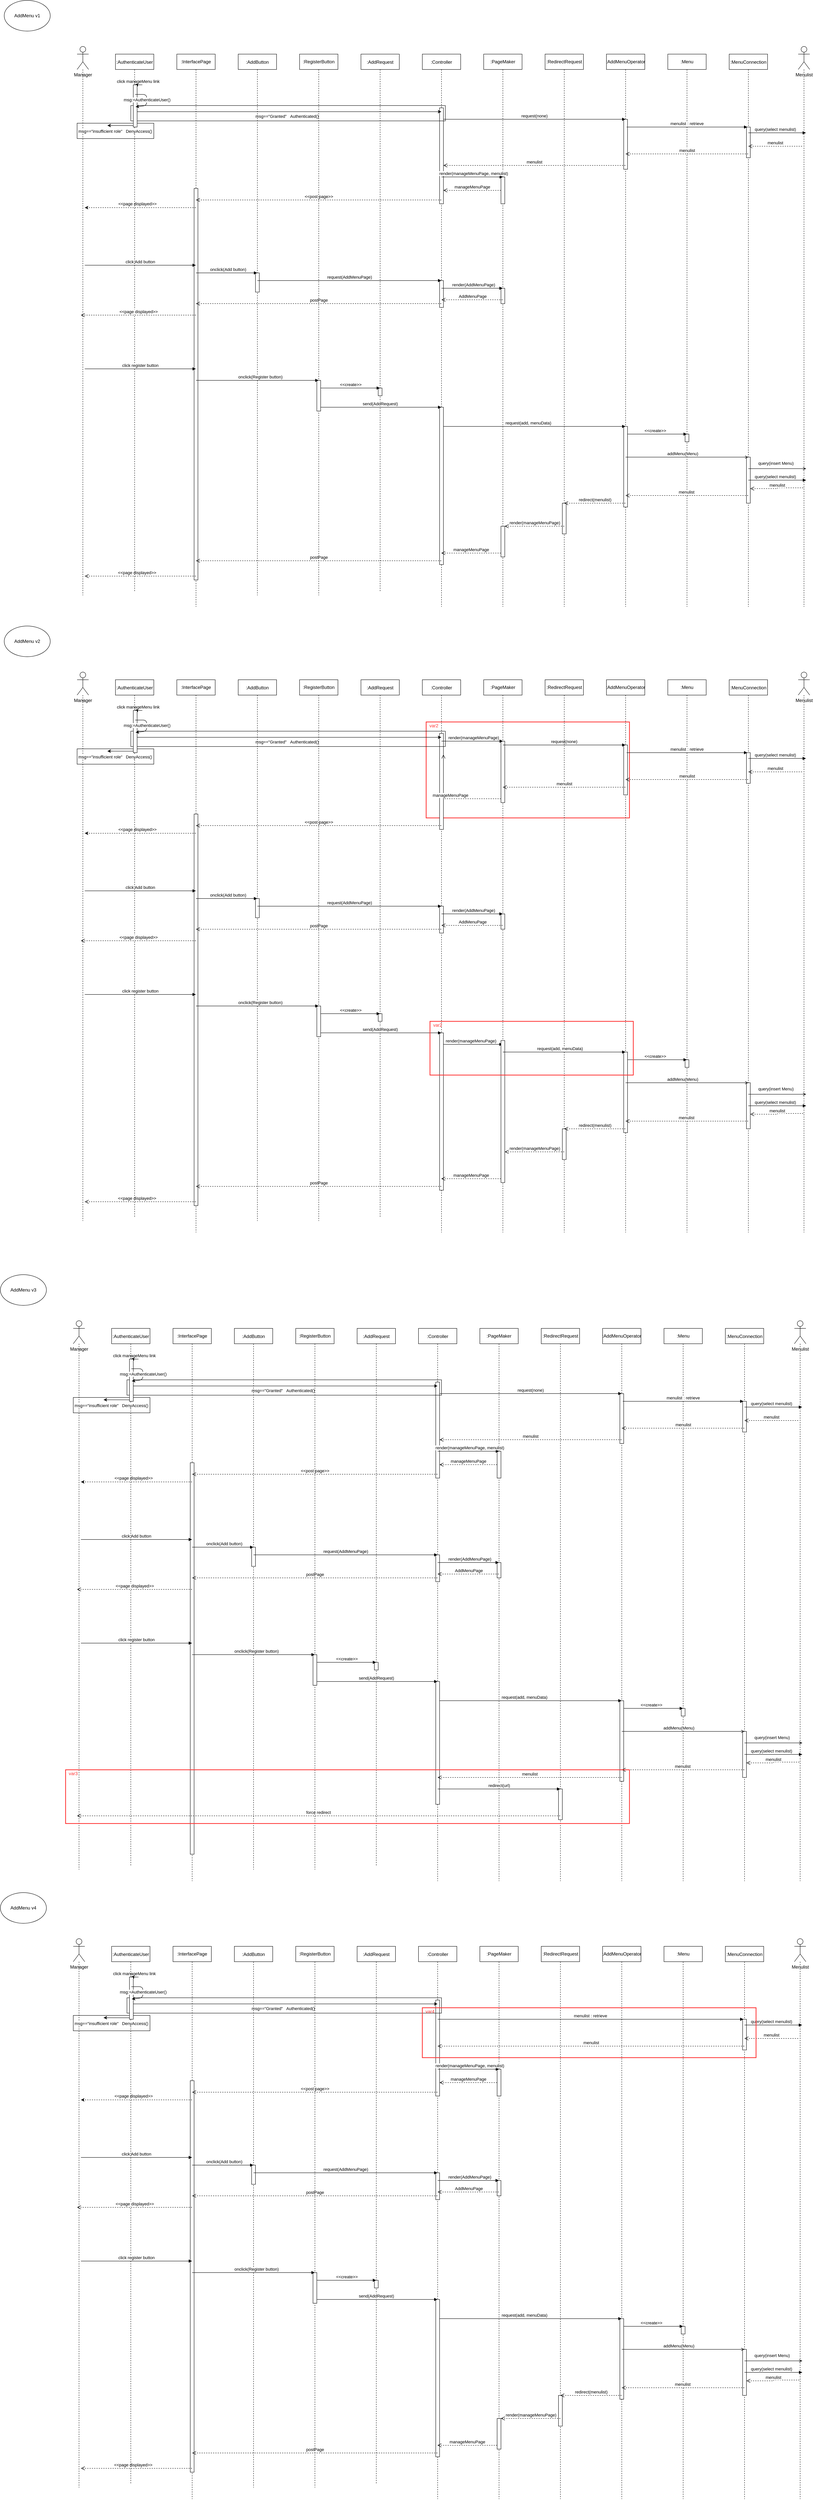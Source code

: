 <mxfile version="14.6.11" type="device"><diagram id="kgpKYQtTHZ0yAKxKKP6v" name="Page-1"><mxGraphModel dx="3762" dy="2222" grid="1" gridSize="10" guides="1" tooltips="1" connect="1" arrows="1" fold="1" page="1" pageScale="1" pageWidth="850" pageHeight="1100" math="0" shadow="0"><root><mxCell id="0"/><mxCell id="1" parent="0"/><mxCell id="4EBH6TTTGv_AC3F8ia5c-109" value="" style="rounded=0;whiteSpace=wrap;html=1;fillColor=none;strokeColor=#FF3333;strokeWidth=2;" vertex="1" parent="1"><mxGeometry x="160" y="1820" width="530" height="250" as="geometry"/></mxCell><mxCell id="3nuBFxr9cyL0pnOWT2aG-1" value=":Controller" style="shape=umlLifeline;perimeter=lifelinePerimeter;container=1;collapsible=0;recursiveResize=0;rounded=0;shadow=0;strokeWidth=1;" parent="1" vertex="1"><mxGeometry x="150" y="80" width="100" height="1440" as="geometry"/></mxCell><mxCell id="3nuBFxr9cyL0pnOWT2aG-2" value="" style="points=[];perimeter=orthogonalPerimeter;rounded=0;shadow=0;strokeWidth=1;" parent="3nuBFxr9cyL0pnOWT2aG-1" vertex="1"><mxGeometry x="45" y="140" width="10" height="250" as="geometry"/></mxCell><mxCell id="PXNCrlwEIbKe0IddY7T8-66" value="" style="html=1;points=[];perimeter=orthogonalPerimeter;" parent="3nuBFxr9cyL0pnOWT2aG-1" vertex="1"><mxGeometry x="45" y="920" width="10" height="410" as="geometry"/></mxCell><mxCell id="PXNCrlwEIbKe0IddY7T8-105" value="" style="html=1;points=[];perimeter=orthogonalPerimeter;" parent="3nuBFxr9cyL0pnOWT2aG-1" vertex="1"><mxGeometry x="45" y="590" width="10" height="70" as="geometry"/></mxCell><mxCell id="3nuBFxr9cyL0pnOWT2aG-5" value=":MenuConnection" style="shape=umlLifeline;perimeter=lifelinePerimeter;container=1;collapsible=0;recursiveResize=0;rounded=0;shadow=0;strokeWidth=1;" parent="1" vertex="1"><mxGeometry x="950" y="80" width="100" height="1440" as="geometry"/></mxCell><mxCell id="PXNCrlwEIbKe0IddY7T8-30" value="" style="html=1;points=[];perimeter=orthogonalPerimeter;" parent="3nuBFxr9cyL0pnOWT2aG-5" vertex="1"><mxGeometry x="45" y="190" width="10" height="80" as="geometry"/></mxCell><mxCell id="PXNCrlwEIbKe0IddY7T8-69" value="" style="html=1;points=[];perimeter=orthogonalPerimeter;" parent="3nuBFxr9cyL0pnOWT2aG-5" vertex="1"><mxGeometry x="45" y="1050" width="10" height="120" as="geometry"/></mxCell><mxCell id="PXNCrlwEIbKe0IddY7T8-4" style="edgeStyle=orthogonalEdgeStyle;rounded=0;orthogonalLoop=1;jettySize=auto;html=1;endArrow=none;endFill=0;dashed=1;" parent="1" source="PXNCrlwEIbKe0IddY7T8-1" edge="1"><mxGeometry relative="1" as="geometry"><mxPoint x="-735" y="1490" as="targetPoint"/><Array as="points"><mxPoint x="-735" y="1490"/></Array></mxGeometry></mxCell><mxCell id="PXNCrlwEIbKe0IddY7T8-1" value="Manager" style="shape=umlActor;verticalLabelPosition=bottom;verticalAlign=top;html=1;outlineConnect=0;" parent="1" vertex="1"><mxGeometry x="-750" y="60" width="30" height="60" as="geometry"/></mxCell><mxCell id="PXNCrlwEIbKe0IddY7T8-5" value=":InterfacePage" style="shape=umlLifeline;perimeter=lifelinePerimeter;whiteSpace=wrap;html=1;container=1;collapsible=0;recursiveResize=0;outlineConnect=0;" parent="1" vertex="1"><mxGeometry x="-490" y="80" width="100" height="1440" as="geometry"/></mxCell><mxCell id="PXNCrlwEIbKe0IddY7T8-62" value="" style="html=1;points=[];perimeter=orthogonalPerimeter;" parent="PXNCrlwEIbKe0IddY7T8-5" vertex="1"><mxGeometry x="45" y="350" width="10" height="1020" as="geometry"/></mxCell><mxCell id="PXNCrlwEIbKe0IddY7T8-24" style="edgeStyle=orthogonalEdgeStyle;rounded=0;orthogonalLoop=1;jettySize=auto;html=1;dashed=1;endArrow=none;endFill=0;endSize=6;" parent="1" source="PXNCrlwEIbKe0IddY7T8-21" edge="1"><mxGeometry relative="1" as="geometry"><mxPoint x="1145" y="1520" as="targetPoint"/><Array as="points"><mxPoint x="1145" y="770"/><mxPoint x="1145" y="770"/></Array></mxGeometry></mxCell><mxCell id="PXNCrlwEIbKe0IddY7T8-21" value="Menulist" style="shape=umlActor;verticalLabelPosition=bottom;verticalAlign=top;html=1;outlineConnect=0;" parent="1" vertex="1"><mxGeometry x="1130" y="60" width="30" height="60" as="geometry"/></mxCell><mxCell id="PXNCrlwEIbKe0IddY7T8-23" value=":PageMaker" style="shape=umlLifeline;perimeter=lifelinePerimeter;whiteSpace=wrap;html=1;container=1;collapsible=0;recursiveResize=0;outlineConnect=0;" parent="1" vertex="1"><mxGeometry x="310" y="80" width="100" height="1440" as="geometry"/></mxCell><mxCell id="PXNCrlwEIbKe0IddY7T8-35" value="" style="html=1;points=[];perimeter=orthogonalPerimeter;" parent="PXNCrlwEIbKe0IddY7T8-23" vertex="1"><mxGeometry x="45" y="320" width="10" height="70" as="geometry"/></mxCell><mxCell id="PXNCrlwEIbKe0IddY7T8-53" value="" style="html=1;points=[];perimeter=orthogonalPerimeter;" parent="PXNCrlwEIbKe0IddY7T8-23" vertex="1"><mxGeometry x="45" y="610" width="10" height="40" as="geometry"/></mxCell><mxCell id="PXNCrlwEIbKe0IddY7T8-26" value=":AddMenuOperator" style="shape=umlLifeline;perimeter=lifelinePerimeter;whiteSpace=wrap;html=1;container=1;collapsible=0;recursiveResize=0;outlineConnect=0;" parent="1" vertex="1"><mxGeometry x="630" y="80" width="100" height="1440" as="geometry"/></mxCell><mxCell id="PXNCrlwEIbKe0IddY7T8-67" value="" style="html=1;points=[];perimeter=orthogonalPerimeter;" parent="PXNCrlwEIbKe0IddY7T8-26" vertex="1"><mxGeometry x="45" y="970" width="10" height="210" as="geometry"/></mxCell><mxCell id="PXNCrlwEIbKe0IddY7T8-94" value="" style="html=1;points=[];perimeter=orthogonalPerimeter;" parent="PXNCrlwEIbKe0IddY7T8-26" vertex="1"><mxGeometry x="45" y="170" width="10" height="130" as="geometry"/></mxCell><mxCell id="PXNCrlwEIbKe0IddY7T8-28" value="request(none)" style="verticalAlign=bottom;endArrow=block;shadow=0;strokeWidth=1;exitX=1;exitY=0.119;exitDx=0;exitDy=0;exitPerimeter=0;" parent="1" source="3nuBFxr9cyL0pnOWT2aG-2" target="PXNCrlwEIbKe0IddY7T8-26" edge="1"><mxGeometry relative="1" as="geometry"><mxPoint x="130" y="260" as="sourcePoint"/><mxPoint x="620" y="245" as="targetPoint"/><Array as="points"/></mxGeometry></mxCell><mxCell id="PXNCrlwEIbKe0IddY7T8-29" value="query(select menulist)" style="verticalAlign=bottom;endArrow=block;shadow=0;strokeWidth=1;" parent="1" source="3nuBFxr9cyL0pnOWT2aG-5" edge="1"><mxGeometry x="-0.063" relative="1" as="geometry"><mxPoint x="770" y="300" as="sourcePoint"/><mxPoint x="1150" y="285" as="targetPoint"/><Array as="points"/><mxPoint as="offset"/></mxGeometry></mxCell><mxCell id="PXNCrlwEIbKe0IddY7T8-34" value=":Menu" style="shape=umlLifeline;perimeter=lifelinePerimeter;whiteSpace=wrap;html=1;container=1;collapsible=0;recursiveResize=0;outlineConnect=0;" parent="1" vertex="1"><mxGeometry x="790" y="80" width="100" height="1440" as="geometry"/></mxCell><mxCell id="PXNCrlwEIbKe0IddY7T8-68" value="" style="html=1;points=[];perimeter=orthogonalPerimeter;" parent="PXNCrlwEIbKe0IddY7T8-34" vertex="1"><mxGeometry x="45" y="990" width="10" height="20" as="geometry"/></mxCell><mxCell id="PXNCrlwEIbKe0IddY7T8-40" value="menulist" style="html=1;verticalAlign=bottom;endArrow=open;dashed=1;endSize=8;rounded=0;edgeStyle=orthogonalEdgeStyle;" parent="1" target="3nuBFxr9cyL0pnOWT2aG-5" edge="1"><mxGeometry relative="1" as="geometry"><mxPoint x="1140" y="320" as="sourcePoint"/><mxPoint x="1010" y="363" as="targetPoint"/><Array as="points"><mxPoint x="1140" y="320"/></Array></mxGeometry></mxCell><mxCell id="PXNCrlwEIbKe0IddY7T8-41" value=":RedirectRequest" style="shape=umlLifeline;perimeter=lifelinePerimeter;whiteSpace=wrap;html=1;container=1;collapsible=0;recursiveResize=0;outlineConnect=0;" parent="1" vertex="1"><mxGeometry x="470" y="80" width="100" height="1440" as="geometry"/></mxCell><mxCell id="PXNCrlwEIbKe0IddY7T8-111" value="" style="html=1;points=[];perimeter=orthogonalPerimeter;" parent="PXNCrlwEIbKe0IddY7T8-41" vertex="1"><mxGeometry x="45" y="1170" width="10" height="80" as="geometry"/></mxCell><mxCell id="PXNCrlwEIbKe0IddY7T8-44" value="click Add button" style="verticalAlign=bottom;endArrow=block;shadow=0;strokeWidth=1;endSize=6;" parent="1" edge="1" target="PXNCrlwEIbKe0IddY7T8-5"><mxGeometry relative="1" as="geometry"><mxPoint x="-730" y="630" as="sourcePoint"/><mxPoint x="-320" y="630" as="targetPoint"/><Array as="points"/></mxGeometry></mxCell><mxCell id="PXNCrlwEIbKe0IddY7T8-52" value="click manageMenu link" style="verticalAlign=bottom;endArrow=block;shadow=0;strokeWidth=1;" parent="1" target="4EBH6TTTGv_AC3F8ia5c-7" edge="1"><mxGeometry x="0.038" relative="1" as="geometry"><mxPoint x="-580" y="160" as="sourcePoint"/><mxPoint x="-155" y="160" as="targetPoint"/><mxPoint as="offset"/><Array as="points"/></mxGeometry></mxCell><mxCell id="PXNCrlwEIbKe0IddY7T8-59" value="postPage" style="html=1;verticalAlign=bottom;endArrow=open;dashed=1;endSize=8;rounded=0;edgeStyle=orthogonalEdgeStyle;" parent="1" source="3nuBFxr9cyL0pnOWT2aG-1" target="PXNCrlwEIbKe0IddY7T8-5" edge="1"><mxGeometry relative="1" as="geometry"><mxPoint x="170" y="800" as="sourcePoint"/><mxPoint x="120" y="800" as="targetPoint"/><Array as="points"><mxPoint x="-70" y="730"/><mxPoint x="-70" y="730"/></Array></mxGeometry></mxCell><mxCell id="PXNCrlwEIbKe0IddY7T8-71" value="request(add, menuData)" style="verticalAlign=bottom;endArrow=block;shadow=0;strokeWidth=1;" parent="1" source="PXNCrlwEIbKe0IddY7T8-66" target="PXNCrlwEIbKe0IddY7T8-26" edge="1"><mxGeometry x="-0.067" relative="1" as="geometry"><mxPoint x="420" y="1099" as="sourcePoint"/><mxPoint x="530" y="1099" as="targetPoint"/><mxPoint as="offset"/><Array as="points"><mxPoint x="400" y="1050"/><mxPoint x="470" y="1050"/></Array></mxGeometry></mxCell><mxCell id="PXNCrlwEIbKe0IddY7T8-72" value="&lt;&lt;create&gt;&gt;" style="verticalAlign=bottom;endArrow=block;shadow=0;strokeWidth=1;" parent="1" source="PXNCrlwEIbKe0IddY7T8-67" target="PXNCrlwEIbKe0IddY7T8-34" edge="1"><mxGeometry x="-0.059" relative="1" as="geometry"><mxPoint x="710" y="1110" as="sourcePoint"/><mxPoint x="800" y="1110" as="targetPoint"/><mxPoint as="offset"/><Array as="points"><mxPoint x="700" y="1070"/><mxPoint x="740" y="1070"/><mxPoint x="800" y="1070"/></Array></mxGeometry></mxCell><mxCell id="PXNCrlwEIbKe0IddY7T8-73" value="addMenu(Menu)" style="verticalAlign=bottom;endArrow=open;shadow=0;strokeWidth=1;endFill=0;" parent="1" source="PXNCrlwEIbKe0IddY7T8-26" target="3nuBFxr9cyL0pnOWT2aG-5" edge="1"><mxGeometry x="-0.067" relative="1" as="geometry"><mxPoint x="710" y="1130" as="sourcePoint"/><mxPoint x="970" y="1130" as="targetPoint"/><mxPoint as="offset"/><Array as="points"><mxPoint x="720" y="1130"/><mxPoint x="790" y="1130"/><mxPoint x="930" y="1130"/></Array></mxGeometry></mxCell><mxCell id="PXNCrlwEIbKe0IddY7T8-74" value="query(insert Menu)" style="verticalAlign=bottom;endArrow=open;shadow=0;strokeWidth=1;endFill=0;" parent="1" edge="1"><mxGeometry x="-0.045" y="5" relative="1" as="geometry"><mxPoint x="1000" y="1160" as="sourcePoint"/><mxPoint x="1150.5" y="1160" as="targetPoint"/><Array as="points"/><mxPoint as="offset"/></mxGeometry></mxCell><mxCell id="PXNCrlwEIbKe0IddY7T8-85" value="query(select menulist)" style="verticalAlign=bottom;endArrow=block;shadow=0;strokeWidth=1;" parent="1" edge="1"><mxGeometry x="-0.063" relative="1" as="geometry"><mxPoint x="1000" y="1190" as="sourcePoint"/><mxPoint x="1150.5" y="1190" as="targetPoint"/><Array as="points"/><mxPoint as="offset"/></mxGeometry></mxCell><mxCell id="PXNCrlwEIbKe0IddY7T8-86" value="menulist" style="html=1;verticalAlign=bottom;endArrow=open;dashed=1;endSize=8;rounded=0;edgeStyle=orthogonalEdgeStyle;" parent="1" target="PXNCrlwEIbKe0IddY7T8-69" edge="1"><mxGeometry relative="1" as="geometry"><mxPoint x="1143" y="1210" as="sourcePoint"/><mxPoint x="1010" y="1212.05" as="targetPoint"/><Array as="points"><mxPoint x="1076" y="1210"/><mxPoint x="1076" y="1212"/></Array></mxGeometry></mxCell><mxCell id="PXNCrlwEIbKe0IddY7T8-91" value="postPage" style="html=1;verticalAlign=bottom;endArrow=open;dashed=1;endSize=8;rounded=0;edgeStyle=orthogonalEdgeStyle;" parent="1" source="3nuBFxr9cyL0pnOWT2aG-1" target="PXNCrlwEIbKe0IddY7T8-5" edge="1"><mxGeometry relative="1" as="geometry"><mxPoint x="150" y="1400" as="sourcePoint"/><mxPoint x="60" y="1390" as="targetPoint"/><Array as="points"><mxPoint x="110" y="1400"/><mxPoint x="110" y="1400"/></Array></mxGeometry></mxCell><mxCell id="PXNCrlwEIbKe0IddY7T8-93" value="&amp;lt;&amp;lt;page displayed&amp;gt;&amp;gt;" style="html=1;verticalAlign=bottom;endArrow=open;dashed=1;endSize=8;rounded=0;edgeStyle=orthogonalEdgeStyle;" parent="1" edge="1" source="PXNCrlwEIbKe0IddY7T8-5"><mxGeometry x="0.059" relative="1" as="geometry"><mxPoint x="-470" y="1440" as="sourcePoint"/><mxPoint x="-730" y="1440" as="targetPoint"/><mxPoint as="offset"/><Array as="points"><mxPoint x="-500" y="1440"/><mxPoint x="-500" y="1440"/></Array></mxGeometry></mxCell><mxCell id="PXNCrlwEIbKe0IddY7T8-95" value="menulist : retrieve" style="verticalAlign=bottom;endArrow=block;shadow=0;strokeWidth=1;exitX=1;exitY=0.119;exitDx=0;exitDy=0;exitPerimeter=0;" parent="1" edge="1"><mxGeometry relative="1" as="geometry"><mxPoint x="682.75" y="270" as="sourcePoint"/><mxPoint x="997.25" y="270" as="targetPoint"/><Array as="points"/></mxGeometry></mxCell><mxCell id="PXNCrlwEIbKe0IddY7T8-96" value="menulist" style="html=1;verticalAlign=bottom;endArrow=open;dashed=1;endSize=8;rounded=0;edgeStyle=orthogonalEdgeStyle;strokeWidth=1;" parent="1" source="3nuBFxr9cyL0pnOWT2aG-5" target="PXNCrlwEIbKe0IddY7T8-26" edge="1"><mxGeometry relative="1" as="geometry"><mxPoint x="980" y="380" as="sourcePoint"/><mxPoint x="900" y="380" as="targetPoint"/><Array as="points"><mxPoint x="890" y="340"/><mxPoint x="890" y="340"/></Array></mxGeometry></mxCell><mxCell id="PXNCrlwEIbKe0IddY7T8-97" value="menulist" style="html=1;verticalAlign=bottom;endArrow=open;dashed=1;endSize=8;rounded=0;edgeStyle=orthogonalEdgeStyle;strokeWidth=1;" parent="1" target="3nuBFxr9cyL0pnOWT2aG-2" edge="1" source="PXNCrlwEIbKe0IddY7T8-26"><mxGeometry relative="1" as="geometry"><mxPoint x="680" y="390" as="sourcePoint"/><mxPoint x="420" y="390" as="targetPoint"/><Array as="points"><mxPoint x="610" y="370"/><mxPoint x="610" y="370"/></Array></mxGeometry></mxCell><mxCell id="PXNCrlwEIbKe0IddY7T8-98" value="menulist&amp;nbsp;" style="html=1;verticalAlign=bottom;endArrow=open;dashed=1;endSize=8;rounded=0;edgeStyle=orthogonalEdgeStyle;strokeWidth=1;" parent="1" source="3nuBFxr9cyL0pnOWT2aG-5" target="PXNCrlwEIbKe0IddY7T8-26" edge="1"><mxGeometry relative="1" as="geometry"><mxPoint x="970" y="1240" as="sourcePoint"/><mxPoint x="710" y="1240" as="targetPoint"/><Array as="points"><mxPoint x="740" y="1230"/><mxPoint x="740" y="1230"/></Array></mxGeometry></mxCell><mxCell id="PXNCrlwEIbKe0IddY7T8-103" value="render(manageMenuPage, menulist)" style="verticalAlign=bottom;endArrow=block;shadow=0;strokeWidth=1;" parent="1" edge="1"><mxGeometry x="0.053" relative="1" as="geometry"><mxPoint x="200" y="400" as="sourcePoint"/><mxPoint x="360" y="400" as="targetPoint"/><mxPoint as="offset"/><Array as="points"><mxPoint x="270.5" y="400"/></Array></mxGeometry></mxCell><mxCell id="PXNCrlwEIbKe0IddY7T8-106" value="render(AddMenuPage)" style="verticalAlign=bottom;endArrow=block;shadow=0;strokeWidth=1;" parent="1" edge="1" target="PXNCrlwEIbKe0IddY7T8-23"><mxGeometry x="0.053" relative="1" as="geometry"><mxPoint x="200" y="690" as="sourcePoint"/><mxPoint x="320" y="690" as="targetPoint"/><mxPoint as="offset"/><Array as="points"><mxPoint x="270.5" y="690"/></Array></mxGeometry></mxCell><mxCell id="PXNCrlwEIbKe0IddY7T8-108" value="manageMenuPage" style="html=1;verticalAlign=bottom;endArrow=open;dashed=1;endSize=8;rounded=0;edgeStyle=orthogonalEdgeStyle;" parent="1" source="PXNCrlwEIbKe0IddY7T8-35" target="3nuBFxr9cyL0pnOWT2aG-2" edge="1"><mxGeometry relative="1" as="geometry"><mxPoint x="350.5" y="480" as="sourcePoint"/><mxPoint x="230" y="482" as="targetPoint"/><Array as="points"><mxPoint x="260" y="435"/><mxPoint x="260" y="435"/></Array></mxGeometry></mxCell><mxCell id="PXNCrlwEIbKe0IddY7T8-109" value="&amp;lt;&amp;lt;post page&amp;gt;&amp;gt;" style="html=1;verticalAlign=bottom;endArrow=open;dashed=1;endSize=8;rounded=0;edgeStyle=orthogonalEdgeStyle;" parent="1" target="PXNCrlwEIbKe0IddY7T8-5" edge="1" source="3nuBFxr9cyL0pnOWT2aG-1"><mxGeometry relative="1" as="geometry"><mxPoint x="160" y="460" as="sourcePoint"/><mxPoint x="60" y="512" as="targetPoint"/><Array as="points"><mxPoint x="120" y="460"/><mxPoint x="120" y="460"/></Array></mxGeometry></mxCell><mxCell id="PXNCrlwEIbKe0IddY7T8-112" value="redirect(menulist)" style="html=1;verticalAlign=bottom;endArrow=open;dashed=1;endSize=8;rounded=0;edgeStyle=orthogonalEdgeStyle;strokeWidth=1;" parent="1" source="PXNCrlwEIbKe0IddY7T8-26" target="PXNCrlwEIbKe0IddY7T8-41" edge="1"><mxGeometry relative="1" as="geometry"><mxPoint x="880" y="1270" as="sourcePoint"/><mxPoint x="560" y="1250" as="targetPoint"/><Array as="points"><mxPoint x="600" y="1250"/><mxPoint x="600" y="1250"/></Array></mxGeometry></mxCell><mxCell id="PXNCrlwEIbKe0IddY7T8-113" value="render(manageMenuPage)" style="html=1;verticalAlign=bottom;endArrow=open;dashed=1;endSize=8;rounded=0;edgeStyle=orthogonalEdgeStyle;strokeWidth=1;" parent="1" target="PXNCrlwEIbKe0IddY7T8-114" edge="1"><mxGeometry relative="1" as="geometry"><mxPoint x="520" y="1310" as="sourcePoint"/><mxPoint x="360" y="1310" as="targetPoint"/><Array as="points"><mxPoint x="440.5" y="1310"/><mxPoint x="440.5" y="1310"/></Array></mxGeometry></mxCell><mxCell id="PXNCrlwEIbKe0IddY7T8-114" value="" style="html=1;points=[];perimeter=orthogonalPerimeter;" parent="1" vertex="1"><mxGeometry x="355" y="1310" width="10" height="80" as="geometry"/></mxCell><mxCell id="PXNCrlwEIbKe0IddY7T8-117" value="manageMenuPage" style="html=1;verticalAlign=bottom;endArrow=open;dashed=1;endSize=8;rounded=0;edgeStyle=orthogonalEdgeStyle;strokeWidth=1;" parent="1" edge="1"><mxGeometry relative="1" as="geometry"><mxPoint x="355" y="1380" as="sourcePoint"/><mxPoint x="199.5" y="1380" as="targetPoint"/><Array as="points"><mxPoint x="260" y="1380"/><mxPoint x="260" y="1380"/></Array></mxGeometry></mxCell><mxCell id="4EBH6TTTGv_AC3F8ia5c-1" value="" style="rounded=0;whiteSpace=wrap;html=1;fillColor=none;" vertex="1" parent="1"><mxGeometry x="-610" y="214" width="820" height="40" as="geometry"/></mxCell><mxCell id="4EBH6TTTGv_AC3F8ia5c-3" value="msg==&quot;Granted&quot;&amp;nbsp; &amp;nbsp;Authenticated()" style="endArrow=classic;html=1;" edge="1" parent="1" source="4EBH6TTTGv_AC3F8ia5c-8" target="3nuBFxr9cyL0pnOWT2aG-1"><mxGeometry x="-0.015" y="-12" width="50" height="50" relative="1" as="geometry"><mxPoint x="-432.6" y="232.05" as="sourcePoint"/><mxPoint x="150" y="232" as="targetPoint"/><mxPoint as="offset"/><Array as="points"><mxPoint x="-500" y="230"/></Array></mxGeometry></mxCell><mxCell id="4EBH6TTTGv_AC3F8ia5c-4" value="" style="rounded=0;whiteSpace=wrap;html=1;fillColor=none;" vertex="1" parent="1"><mxGeometry x="-750" y="260" width="200" height="40" as="geometry"/></mxCell><mxCell id="4EBH6TTTGv_AC3F8ia5c-5" value="&amp;lt;&amp;lt;page displayed&amp;gt;&amp;gt;" style="endArrow=classic;html=1;dashed=1;" edge="1" parent="1" source="PXNCrlwEIbKe0IddY7T8-5"><mxGeometry x="0.052" y="-10" width="50" height="50" relative="1" as="geometry"><mxPoint x="-320" y="480" as="sourcePoint"/><mxPoint x="-730" y="480" as="targetPoint"/><mxPoint as="offset"/><Array as="points"/></mxGeometry></mxCell><mxCell id="4EBH6TTTGv_AC3F8ia5c-7" value=":AuthenticateUser" style="shape=umlLifeline;perimeter=lifelinePerimeter;container=1;collapsible=0;recursiveResize=0;rounded=0;shadow=0;strokeWidth=1;" vertex="1" parent="1"><mxGeometry x="-650" y="80" width="100" height="1400" as="geometry"/></mxCell><mxCell id="4EBH6TTTGv_AC3F8ia5c-8" value="" style="points=[];perimeter=orthogonalPerimeter;rounded=0;shadow=0;strokeWidth=1;" vertex="1" parent="4EBH6TTTGv_AC3F8ia5c-7"><mxGeometry x="46.5" y="80" width="10" height="110" as="geometry"/></mxCell><mxCell id="4EBH6TTTGv_AC3F8ia5c-9" value="msg:=AuthenticateUser()" style="endArrow=classic;html=1;exitX=0.5;exitY=0.151;exitDx=0;exitDy=0;exitPerimeter=0;entryX=0.51;entryY=0.202;entryDx=0;entryDy=0;entryPerimeter=0;" edge="1" parent="4EBH6TTTGv_AC3F8ia5c-7"><mxGeometry width="50" height="50" relative="1" as="geometry"><mxPoint x="51.5" y="105.13" as="sourcePoint"/><mxPoint x="52.5" y="137.26" as="targetPoint"/><Array as="points"><mxPoint x="81.5" y="105"/><mxPoint x="81.5" y="134"/></Array></mxGeometry></mxCell><mxCell id="4EBH6TTTGv_AC3F8ia5c-11" value=":AddButton" style="shape=umlLifeline;perimeter=lifelinePerimeter;container=1;collapsible=0;recursiveResize=0;rounded=0;shadow=0;strokeWidth=1;" vertex="1" parent="1"><mxGeometry x="-330" y="80" width="100" height="1410" as="geometry"/></mxCell><mxCell id="4EBH6TTTGv_AC3F8ia5c-14" value="" style="points=[];perimeter=orthogonalPerimeter;rounded=0;shadow=0;strokeWidth=1;" vertex="1" parent="4EBH6TTTGv_AC3F8ia5c-11"><mxGeometry x="45" y="570" width="10" height="50" as="geometry"/></mxCell><mxCell id="4EBH6TTTGv_AC3F8ia5c-13" value=":AddRequest" style="shape=umlLifeline;perimeter=lifelinePerimeter;container=1;collapsible=0;recursiveResize=0;rounded=0;shadow=0;strokeWidth=1;" vertex="1" parent="1"><mxGeometry x="-10" y="80" width="100" height="1400" as="geometry"/></mxCell><mxCell id="4EBH6TTTGv_AC3F8ia5c-34" value="" style="html=1;points=[];perimeter=orthogonalPerimeter;" vertex="1" parent="4EBH6TTTGv_AC3F8ia5c-13"><mxGeometry x="45" y="870" width="10" height="20" as="geometry"/></mxCell><mxCell id="4EBH6TTTGv_AC3F8ia5c-10" value="msg==&quot;insufficient role&quot;&amp;nbsp; &amp;nbsp;DenyAccess()" style="endArrow=classic;html=1;exitX=0.472;exitY=0.278;exitDx=0;exitDy=0;exitPerimeter=0;" edge="1" parent="1"><mxGeometry x="0.404" y="15" width="50" height="50" relative="1" as="geometry"><mxPoint x="-603.8" y="266.14" as="sourcePoint"/><mxPoint x="-671" y="266" as="targetPoint"/><mxPoint as="offset"/><Array as="points"/></mxGeometry></mxCell><mxCell id="4EBH6TTTGv_AC3F8ia5c-17" value="click register button" style="verticalAlign=bottom;endArrow=block;shadow=0;strokeWidth=1;endSize=6;" edge="1" parent="1" target="PXNCrlwEIbKe0IddY7T8-5"><mxGeometry relative="1" as="geometry"><mxPoint x="-730" y="900" as="sourcePoint"/><mxPoint x="-480.25" y="900" as="targetPoint"/></mxGeometry></mxCell><mxCell id="4EBH6TTTGv_AC3F8ia5c-18" value="onclick(Add button)" style="verticalAlign=bottom;endArrow=block;shadow=0;strokeWidth=1;" edge="1" parent="1" source="PXNCrlwEIbKe0IddY7T8-5" target="4EBH6TTTGv_AC3F8ia5c-11"><mxGeometry x="0.053" relative="1" as="geometry"><mxPoint x="-250" y="650" as="sourcePoint"/><mxPoint x="-350" y="650" as="targetPoint"/><mxPoint as="offset"/><Array as="points"><mxPoint x="-320" y="650"/></Array></mxGeometry></mxCell><mxCell id="4EBH6TTTGv_AC3F8ia5c-20" value="&amp;lt;&amp;lt;create&amp;gt;&amp;gt;" style="html=1;verticalAlign=bottom;endArrow=block;" edge="1" parent="1" source="4EBH6TTTGv_AC3F8ia5c-33" target="4EBH6TTTGv_AC3F8ia5c-13"><mxGeometry width="80" relative="1" as="geometry"><mxPoint x="-90" y="950" as="sourcePoint"/><mxPoint y="950" as="targetPoint"/><Array as="points"><mxPoint x="-60" y="950"/></Array></mxGeometry></mxCell><mxCell id="4EBH6TTTGv_AC3F8ia5c-21" value="send(AddRequest)" style="html=1;verticalAlign=bottom;endArrow=block;" edge="1" parent="1" source="4EBH6TTTGv_AC3F8ia5c-31" target="3nuBFxr9cyL0pnOWT2aG-1"><mxGeometry width="80" relative="1" as="geometry"><mxPoint x="-100" y="1000" as="sourcePoint"/><mxPoint x="180" y="1000" as="targetPoint"/><Array as="points"><mxPoint x="-30" y="1000"/></Array></mxGeometry></mxCell><mxCell id="4EBH6TTTGv_AC3F8ia5c-22" value="AddMenuPage" style="html=1;verticalAlign=bottom;endArrow=open;dashed=1;endSize=8;" edge="1" parent="1" source="PXNCrlwEIbKe0IddY7T8-23" target="3nuBFxr9cyL0pnOWT2aG-1"><mxGeometry x="-0.006" relative="1" as="geometry"><mxPoint x="340" y="730" as="sourcePoint"/><mxPoint x="230" y="730" as="targetPoint"/><Array as="points"><mxPoint x="230" y="720"/></Array><mxPoint x="1" as="offset"/></mxGeometry></mxCell><mxCell id="4EBH6TTTGv_AC3F8ia5c-23" value="request(AddMenuPage)" style="html=1;verticalAlign=bottom;endArrow=block;" edge="1" parent="1" source="4EBH6TTTGv_AC3F8ia5c-11" target="3nuBFxr9cyL0pnOWT2aG-1"><mxGeometry width="80" relative="1" as="geometry"><mxPoint x="-50" y="670" as="sourcePoint"/><mxPoint x="-40" y="670" as="targetPoint"/><Array as="points"><mxPoint x="-60" y="670"/></Array></mxGeometry></mxCell><mxCell id="4EBH6TTTGv_AC3F8ia5c-24" value="&amp;lt;&amp;lt;page displayed&amp;gt;&amp;gt;" style="html=1;verticalAlign=bottom;endArrow=open;dashed=1;endSize=8;" edge="1" parent="1" source="PXNCrlwEIbKe0IddY7T8-5"><mxGeometry relative="1" as="geometry"><mxPoint x="-470" y="760" as="sourcePoint"/><mxPoint x="-740" y="760" as="targetPoint"/><mxPoint as="offset"/></mxGeometry></mxCell><mxCell id="4EBH6TTTGv_AC3F8ia5c-31" value=":RegisterButton" style="shape=umlLifeline;perimeter=lifelinePerimeter;whiteSpace=wrap;html=1;container=1;collapsible=0;recursiveResize=0;outlineConnect=0;" vertex="1" parent="1"><mxGeometry x="-170" y="80" width="100" height="1410" as="geometry"/></mxCell><mxCell id="4EBH6TTTGv_AC3F8ia5c-33" value="" style="html=1;points=[];perimeter=orthogonalPerimeter;" vertex="1" parent="4EBH6TTTGv_AC3F8ia5c-31"><mxGeometry x="45" y="850" width="10" height="80" as="geometry"/></mxCell><mxCell id="4EBH6TTTGv_AC3F8ia5c-32" value="onclick(Register button)" style="verticalAlign=bottom;endArrow=block;shadow=0;strokeWidth=1;" edge="1" parent="1" source="PXNCrlwEIbKe0IddY7T8-5" target="4EBH6TTTGv_AC3F8ia5c-31"><mxGeometry x="0.053" relative="1" as="geometry"><mxPoint x="-410" y="930" as="sourcePoint"/><mxPoint x="-280" y="930" as="targetPoint"/><mxPoint as="offset"/><Array as="points"><mxPoint x="-319.5" y="930"/></Array></mxGeometry></mxCell><mxCell id="4EBH6TTTGv_AC3F8ia5c-35" value=":Controller" style="shape=umlLifeline;perimeter=lifelinePerimeter;container=1;collapsible=0;recursiveResize=0;rounded=0;shadow=0;strokeWidth=1;" vertex="1" parent="1"><mxGeometry x="150" y="1710" width="100" height="1440" as="geometry"/></mxCell><mxCell id="4EBH6TTTGv_AC3F8ia5c-36" value="" style="points=[];perimeter=orthogonalPerimeter;rounded=0;shadow=0;strokeWidth=1;" vertex="1" parent="4EBH6TTTGv_AC3F8ia5c-35"><mxGeometry x="45" y="140" width="10" height="250" as="geometry"/></mxCell><mxCell id="4EBH6TTTGv_AC3F8ia5c-37" value="" style="html=1;points=[];perimeter=orthogonalPerimeter;" vertex="1" parent="4EBH6TTTGv_AC3F8ia5c-35"><mxGeometry x="45" y="920" width="10" height="410" as="geometry"/></mxCell><mxCell id="4EBH6TTTGv_AC3F8ia5c-38" value="" style="html=1;points=[];perimeter=orthogonalPerimeter;" vertex="1" parent="4EBH6TTTGv_AC3F8ia5c-35"><mxGeometry x="45" y="590" width="10" height="70" as="geometry"/></mxCell><mxCell id="4EBH6TTTGv_AC3F8ia5c-39" value=":MenuConnection" style="shape=umlLifeline;perimeter=lifelinePerimeter;container=1;collapsible=0;recursiveResize=0;rounded=0;shadow=0;strokeWidth=1;" vertex="1" parent="1"><mxGeometry x="950" y="1710" width="100" height="1440" as="geometry"/></mxCell><mxCell id="4EBH6TTTGv_AC3F8ia5c-40" value="" style="html=1;points=[];perimeter=orthogonalPerimeter;" vertex="1" parent="4EBH6TTTGv_AC3F8ia5c-39"><mxGeometry x="45" y="190" width="10" height="80" as="geometry"/></mxCell><mxCell id="4EBH6TTTGv_AC3F8ia5c-41" value="" style="html=1;points=[];perimeter=orthogonalPerimeter;" vertex="1" parent="4EBH6TTTGv_AC3F8ia5c-39"><mxGeometry x="45" y="1050" width="10" height="120" as="geometry"/></mxCell><mxCell id="4EBH6TTTGv_AC3F8ia5c-42" style="edgeStyle=orthogonalEdgeStyle;rounded=0;orthogonalLoop=1;jettySize=auto;html=1;endArrow=none;endFill=0;dashed=1;" edge="1" parent="1" source="4EBH6TTTGv_AC3F8ia5c-43"><mxGeometry relative="1" as="geometry"><mxPoint x="-735" y="3120" as="targetPoint"/><Array as="points"><mxPoint x="-735" y="3120"/></Array></mxGeometry></mxCell><mxCell id="4EBH6TTTGv_AC3F8ia5c-43" value="Manager" style="shape=umlActor;verticalLabelPosition=bottom;verticalAlign=top;html=1;outlineConnect=0;" vertex="1" parent="1"><mxGeometry x="-750" y="1690" width="30" height="60" as="geometry"/></mxCell><mxCell id="4EBH6TTTGv_AC3F8ia5c-44" value=":InterfacePage" style="shape=umlLifeline;perimeter=lifelinePerimeter;whiteSpace=wrap;html=1;container=1;collapsible=0;recursiveResize=0;outlineConnect=0;" vertex="1" parent="1"><mxGeometry x="-490" y="1710" width="100" height="1440" as="geometry"/></mxCell><mxCell id="4EBH6TTTGv_AC3F8ia5c-45" value="" style="html=1;points=[];perimeter=orthogonalPerimeter;" vertex="1" parent="4EBH6TTTGv_AC3F8ia5c-44"><mxGeometry x="45" y="350" width="10" height="1020" as="geometry"/></mxCell><mxCell id="4EBH6TTTGv_AC3F8ia5c-46" style="edgeStyle=orthogonalEdgeStyle;rounded=0;orthogonalLoop=1;jettySize=auto;html=1;dashed=1;endArrow=none;endFill=0;endSize=6;" edge="1" parent="1" source="4EBH6TTTGv_AC3F8ia5c-47"><mxGeometry relative="1" as="geometry"><mxPoint x="1145" y="3150" as="targetPoint"/><Array as="points"><mxPoint x="1145" y="2400"/><mxPoint x="1145" y="2400"/></Array></mxGeometry></mxCell><mxCell id="4EBH6TTTGv_AC3F8ia5c-47" value="Menulist" style="shape=umlActor;verticalLabelPosition=bottom;verticalAlign=top;html=1;outlineConnect=0;" vertex="1" parent="1"><mxGeometry x="1130" y="1690" width="30" height="60" as="geometry"/></mxCell><mxCell id="4EBH6TTTGv_AC3F8ia5c-48" value=":PageMaker" style="shape=umlLifeline;perimeter=lifelinePerimeter;whiteSpace=wrap;html=1;container=1;collapsible=0;recursiveResize=0;outlineConnect=0;" vertex="1" parent="1"><mxGeometry x="310" y="1710" width="100" height="1440" as="geometry"/></mxCell><mxCell id="4EBH6TTTGv_AC3F8ia5c-49" value="" style="html=1;points=[];perimeter=orthogonalPerimeter;" vertex="1" parent="4EBH6TTTGv_AC3F8ia5c-48"><mxGeometry x="45" y="160" width="10" height="160" as="geometry"/></mxCell><mxCell id="4EBH6TTTGv_AC3F8ia5c-50" value="" style="html=1;points=[];perimeter=orthogonalPerimeter;" vertex="1" parent="4EBH6TTTGv_AC3F8ia5c-48"><mxGeometry x="45" y="610" width="10" height="40" as="geometry"/></mxCell><mxCell id="4EBH6TTTGv_AC3F8ia5c-51" value=":AddMenuOperator" style="shape=umlLifeline;perimeter=lifelinePerimeter;whiteSpace=wrap;html=1;container=1;collapsible=0;recursiveResize=0;outlineConnect=0;" vertex="1" parent="1"><mxGeometry x="630" y="1710" width="100" height="1440" as="geometry"/></mxCell><mxCell id="4EBH6TTTGv_AC3F8ia5c-52" value="" style="html=1;points=[];perimeter=orthogonalPerimeter;" vertex="1" parent="4EBH6TTTGv_AC3F8ia5c-51"><mxGeometry x="45" y="970" width="10" height="210" as="geometry"/></mxCell><mxCell id="4EBH6TTTGv_AC3F8ia5c-53" value="" style="html=1;points=[];perimeter=orthogonalPerimeter;" vertex="1" parent="4EBH6TTTGv_AC3F8ia5c-51"><mxGeometry x="45" y="170" width="10" height="130" as="geometry"/></mxCell><mxCell id="4EBH6TTTGv_AC3F8ia5c-54" value="request(none)" style="verticalAlign=bottom;endArrow=block;shadow=0;strokeWidth=1;" edge="1" parent="1" source="4EBH6TTTGv_AC3F8ia5c-48" target="4EBH6TTTGv_AC3F8ia5c-51"><mxGeometry relative="1" as="geometry"><mxPoint x="390" y="1880" as="sourcePoint"/><mxPoint x="620" y="1875" as="targetPoint"/><Array as="points"><mxPoint x="470" y="1880"/></Array></mxGeometry></mxCell><mxCell id="4EBH6TTTGv_AC3F8ia5c-55" value="query(select menulist)" style="verticalAlign=bottom;endArrow=block;shadow=0;strokeWidth=1;" edge="1" parent="1" source="4EBH6TTTGv_AC3F8ia5c-39"><mxGeometry x="-0.063" relative="1" as="geometry"><mxPoint x="770" y="1930" as="sourcePoint"/><mxPoint x="1150" y="1915" as="targetPoint"/><Array as="points"/><mxPoint as="offset"/></mxGeometry></mxCell><mxCell id="4EBH6TTTGv_AC3F8ia5c-56" value=":Menu" style="shape=umlLifeline;perimeter=lifelinePerimeter;whiteSpace=wrap;html=1;container=1;collapsible=0;recursiveResize=0;outlineConnect=0;" vertex="1" parent="1"><mxGeometry x="790" y="1710" width="100" height="1440" as="geometry"/></mxCell><mxCell id="4EBH6TTTGv_AC3F8ia5c-57" value="" style="html=1;points=[];perimeter=orthogonalPerimeter;" vertex="1" parent="4EBH6TTTGv_AC3F8ia5c-56"><mxGeometry x="45" y="990" width="10" height="20" as="geometry"/></mxCell><mxCell id="4EBH6TTTGv_AC3F8ia5c-58" value="menulist" style="html=1;verticalAlign=bottom;endArrow=open;dashed=1;endSize=8;rounded=0;edgeStyle=orthogonalEdgeStyle;" edge="1" parent="1" target="4EBH6TTTGv_AC3F8ia5c-39"><mxGeometry relative="1" as="geometry"><mxPoint x="1140" y="1950" as="sourcePoint"/><mxPoint x="1010" y="1993" as="targetPoint"/><Array as="points"><mxPoint x="1140" y="1950"/></Array></mxGeometry></mxCell><mxCell id="4EBH6TTTGv_AC3F8ia5c-59" value=":RedirectRequest" style="shape=umlLifeline;perimeter=lifelinePerimeter;whiteSpace=wrap;html=1;container=1;collapsible=0;recursiveResize=0;outlineConnect=0;" vertex="1" parent="1"><mxGeometry x="470" y="1710" width="100" height="1440" as="geometry"/></mxCell><mxCell id="4EBH6TTTGv_AC3F8ia5c-60" value="" style="html=1;points=[];perimeter=orthogonalPerimeter;" vertex="1" parent="4EBH6TTTGv_AC3F8ia5c-59"><mxGeometry x="45" y="1170" width="10" height="80" as="geometry"/></mxCell><mxCell id="4EBH6TTTGv_AC3F8ia5c-61" value="click Add button" style="verticalAlign=bottom;endArrow=block;shadow=0;strokeWidth=1;endSize=6;" edge="1" parent="1" target="4EBH6TTTGv_AC3F8ia5c-44"><mxGeometry relative="1" as="geometry"><mxPoint x="-730" y="2260" as="sourcePoint"/><mxPoint x="-320" y="2260" as="targetPoint"/><Array as="points"/></mxGeometry></mxCell><mxCell id="4EBH6TTTGv_AC3F8ia5c-62" value="click manageMenu link" style="verticalAlign=bottom;endArrow=block;shadow=0;strokeWidth=1;" edge="1" parent="1" target="4EBH6TTTGv_AC3F8ia5c-89"><mxGeometry x="0.038" relative="1" as="geometry"><mxPoint x="-580" y="1790" as="sourcePoint"/><mxPoint x="-155" y="1790" as="targetPoint"/><mxPoint as="offset"/><Array as="points"/></mxGeometry></mxCell><mxCell id="4EBH6TTTGv_AC3F8ia5c-63" value="postPage" style="html=1;verticalAlign=bottom;endArrow=open;dashed=1;endSize=8;rounded=0;edgeStyle=orthogonalEdgeStyle;" edge="1" parent="1" source="4EBH6TTTGv_AC3F8ia5c-35" target="4EBH6TTTGv_AC3F8ia5c-44"><mxGeometry relative="1" as="geometry"><mxPoint x="170" y="2430" as="sourcePoint"/><mxPoint x="120" y="2430" as="targetPoint"/><Array as="points"><mxPoint x="-70" y="2360"/><mxPoint x="-70" y="2360"/></Array></mxGeometry></mxCell><mxCell id="4EBH6TTTGv_AC3F8ia5c-64" value="render(manageMenuPage)" style="verticalAlign=bottom;endArrow=block;shadow=0;strokeWidth=1;" edge="1" parent="1" source="4EBH6TTTGv_AC3F8ia5c-37" target="4EBH6TTTGv_AC3F8ia5c-48"><mxGeometry x="-0.067" relative="1" as="geometry"><mxPoint x="420" y="2729" as="sourcePoint"/><mxPoint x="330" y="2664" as="targetPoint"/><mxPoint as="offset"/><Array as="points"><mxPoint x="300" y="2660"/></Array></mxGeometry></mxCell><mxCell id="4EBH6TTTGv_AC3F8ia5c-65" value="&lt;&lt;create&gt;&gt;" style="verticalAlign=bottom;endArrow=block;shadow=0;strokeWidth=1;" edge="1" parent="1" source="4EBH6TTTGv_AC3F8ia5c-52" target="4EBH6TTTGv_AC3F8ia5c-56"><mxGeometry x="-0.059" relative="1" as="geometry"><mxPoint x="710" y="2740" as="sourcePoint"/><mxPoint x="800" y="2740" as="targetPoint"/><mxPoint as="offset"/><Array as="points"><mxPoint x="700" y="2700"/><mxPoint x="740" y="2700"/><mxPoint x="800" y="2700"/></Array></mxGeometry></mxCell><mxCell id="4EBH6TTTGv_AC3F8ia5c-66" value="addMenu(Menu)" style="verticalAlign=bottom;endArrow=open;shadow=0;strokeWidth=1;endFill=0;" edge="1" parent="1" source="4EBH6TTTGv_AC3F8ia5c-51" target="4EBH6TTTGv_AC3F8ia5c-39"><mxGeometry x="-0.067" relative="1" as="geometry"><mxPoint x="710" y="2760" as="sourcePoint"/><mxPoint x="970" y="2760" as="targetPoint"/><mxPoint as="offset"/><Array as="points"><mxPoint x="720" y="2760"/><mxPoint x="790" y="2760"/><mxPoint x="930" y="2760"/></Array></mxGeometry></mxCell><mxCell id="4EBH6TTTGv_AC3F8ia5c-67" value="query(insert Menu)" style="verticalAlign=bottom;endArrow=open;shadow=0;strokeWidth=1;endFill=0;" edge="1" parent="1"><mxGeometry x="-0.045" y="5" relative="1" as="geometry"><mxPoint x="1000" y="2790" as="sourcePoint"/><mxPoint x="1150.5" y="2790" as="targetPoint"/><Array as="points"/><mxPoint as="offset"/></mxGeometry></mxCell><mxCell id="4EBH6TTTGv_AC3F8ia5c-69" value="query(select menulist)" style="verticalAlign=bottom;endArrow=block;shadow=0;strokeWidth=1;" edge="1" parent="1"><mxGeometry x="-0.063" relative="1" as="geometry"><mxPoint x="1000" y="2820" as="sourcePoint"/><mxPoint x="1150.5" y="2820" as="targetPoint"/><Array as="points"/><mxPoint as="offset"/></mxGeometry></mxCell><mxCell id="4EBH6TTTGv_AC3F8ia5c-70" value="menulist" style="html=1;verticalAlign=bottom;endArrow=open;dashed=1;endSize=8;rounded=0;edgeStyle=orthogonalEdgeStyle;" edge="1" parent="1" target="4EBH6TTTGv_AC3F8ia5c-41"><mxGeometry relative="1" as="geometry"><mxPoint x="1143" y="2840" as="sourcePoint"/><mxPoint x="1010" y="2842.05" as="targetPoint"/><Array as="points"><mxPoint x="1076" y="2840"/><mxPoint x="1076" y="2842"/></Array></mxGeometry></mxCell><mxCell id="4EBH6TTTGv_AC3F8ia5c-71" value="postPage" style="html=1;verticalAlign=bottom;endArrow=open;dashed=1;endSize=8;rounded=0;edgeStyle=orthogonalEdgeStyle;" edge="1" parent="1" source="4EBH6TTTGv_AC3F8ia5c-35" target="4EBH6TTTGv_AC3F8ia5c-44"><mxGeometry relative="1" as="geometry"><mxPoint x="150" y="3030" as="sourcePoint"/><mxPoint x="60" y="3020" as="targetPoint"/><Array as="points"><mxPoint x="110" y="3030"/><mxPoint x="110" y="3030"/></Array></mxGeometry></mxCell><mxCell id="4EBH6TTTGv_AC3F8ia5c-72" value="&amp;lt;&amp;lt;page displayed&amp;gt;&amp;gt;" style="html=1;verticalAlign=bottom;endArrow=open;dashed=1;endSize=8;rounded=0;edgeStyle=orthogonalEdgeStyle;" edge="1" parent="1" source="4EBH6TTTGv_AC3F8ia5c-44"><mxGeometry x="0.059" relative="1" as="geometry"><mxPoint x="-470" y="3070" as="sourcePoint"/><mxPoint x="-730" y="3070" as="targetPoint"/><mxPoint as="offset"/><Array as="points"><mxPoint x="-500" y="3070"/><mxPoint x="-500" y="3070"/></Array></mxGeometry></mxCell><mxCell id="4EBH6TTTGv_AC3F8ia5c-73" value="menulist : retrieve" style="verticalAlign=bottom;endArrow=block;shadow=0;strokeWidth=1;exitX=1;exitY=0.119;exitDx=0;exitDy=0;exitPerimeter=0;" edge="1" parent="1"><mxGeometry relative="1" as="geometry"><mxPoint x="682.75" y="1900" as="sourcePoint"/><mxPoint x="997.25" y="1900" as="targetPoint"/><Array as="points"/></mxGeometry></mxCell><mxCell id="4EBH6TTTGv_AC3F8ia5c-74" value="menulist" style="html=1;verticalAlign=bottom;endArrow=open;dashed=1;endSize=8;rounded=0;edgeStyle=orthogonalEdgeStyle;strokeWidth=1;" edge="1" parent="1" source="4EBH6TTTGv_AC3F8ia5c-39" target="4EBH6TTTGv_AC3F8ia5c-51"><mxGeometry relative="1" as="geometry"><mxPoint x="980" y="2010" as="sourcePoint"/><mxPoint x="900" y="2010" as="targetPoint"/><Array as="points"><mxPoint x="890" y="1970"/><mxPoint x="890" y="1970"/></Array></mxGeometry></mxCell><mxCell id="4EBH6TTTGv_AC3F8ia5c-75" value="menulist" style="html=1;verticalAlign=bottom;endArrow=open;dashed=1;endSize=8;rounded=0;edgeStyle=orthogonalEdgeStyle;strokeWidth=1;" edge="1" parent="1" source="4EBH6TTTGv_AC3F8ia5c-51" target="4EBH6TTTGv_AC3F8ia5c-48"><mxGeometry relative="1" as="geometry"><mxPoint x="680" y="2020" as="sourcePoint"/><mxPoint x="420" y="2000" as="targetPoint"/><Array as="points"><mxPoint x="490" y="1990"/><mxPoint x="490" y="1990"/></Array></mxGeometry></mxCell><mxCell id="4EBH6TTTGv_AC3F8ia5c-76" value="menulist&amp;nbsp;" style="html=1;verticalAlign=bottom;endArrow=open;dashed=1;endSize=8;rounded=0;edgeStyle=orthogonalEdgeStyle;strokeWidth=1;" edge="1" parent="1" source="4EBH6TTTGv_AC3F8ia5c-39" target="4EBH6TTTGv_AC3F8ia5c-51"><mxGeometry relative="1" as="geometry"><mxPoint x="970" y="2870" as="sourcePoint"/><mxPoint x="710" y="2870" as="targetPoint"/><Array as="points"><mxPoint x="740" y="2860"/><mxPoint x="740" y="2860"/></Array></mxGeometry></mxCell><mxCell id="4EBH6TTTGv_AC3F8ia5c-77" value="render(manageMenuPage)" style="verticalAlign=bottom;endArrow=block;shadow=0;strokeWidth=1;" edge="1" parent="1"><mxGeometry x="0.053" relative="1" as="geometry"><mxPoint x="200" y="1870" as="sourcePoint"/><mxPoint x="360" y="1870" as="targetPoint"/><mxPoint as="offset"/><Array as="points"><mxPoint x="270.5" y="1870"/></Array></mxGeometry></mxCell><mxCell id="4EBH6TTTGv_AC3F8ia5c-78" value="render(AddMenuPage)" style="verticalAlign=bottom;endArrow=block;shadow=0;strokeWidth=1;" edge="1" parent="1" target="4EBH6TTTGv_AC3F8ia5c-48"><mxGeometry x="0.053" relative="1" as="geometry"><mxPoint x="200" y="2320" as="sourcePoint"/><mxPoint x="320" y="2320" as="targetPoint"/><mxPoint as="offset"/><Array as="points"><mxPoint x="270.5" y="2320"/></Array></mxGeometry></mxCell><mxCell id="4EBH6TTTGv_AC3F8ia5c-79" value="manageMenuPage" style="html=1;verticalAlign=bottom;endArrow=open;dashed=1;endSize=8;rounded=0;edgeStyle=orthogonalEdgeStyle;" edge="1" parent="1" source="4EBH6TTTGv_AC3F8ia5c-49"><mxGeometry relative="1" as="geometry"><mxPoint x="350.5" y="1950" as="sourcePoint"/><mxPoint x="205" y="1905" as="targetPoint"/><Array as="points"><mxPoint x="205" y="2020"/></Array><mxPoint as="offset"/></mxGeometry></mxCell><mxCell id="4EBH6TTTGv_AC3F8ia5c-80" value="&amp;lt;&amp;lt;post page&amp;gt;&amp;gt;" style="html=1;verticalAlign=bottom;endArrow=open;dashed=1;endSize=8;rounded=0;edgeStyle=orthogonalEdgeStyle;" edge="1" parent="1" source="4EBH6TTTGv_AC3F8ia5c-35" target="4EBH6TTTGv_AC3F8ia5c-44"><mxGeometry relative="1" as="geometry"><mxPoint x="160" y="2090" as="sourcePoint"/><mxPoint x="60" y="2142" as="targetPoint"/><Array as="points"><mxPoint x="120" y="2090"/><mxPoint x="120" y="2090"/></Array></mxGeometry></mxCell><mxCell id="4EBH6TTTGv_AC3F8ia5c-81" value="redirect(menulist)" style="html=1;verticalAlign=bottom;endArrow=open;dashed=1;endSize=8;rounded=0;edgeStyle=orthogonalEdgeStyle;strokeWidth=1;" edge="1" parent="1" source="4EBH6TTTGv_AC3F8ia5c-51" target="4EBH6TTTGv_AC3F8ia5c-59"><mxGeometry relative="1" as="geometry"><mxPoint x="880" y="2900" as="sourcePoint"/><mxPoint x="560" y="2880" as="targetPoint"/><Array as="points"><mxPoint x="600" y="2880"/><mxPoint x="600" y="2880"/></Array></mxGeometry></mxCell><mxCell id="4EBH6TTTGv_AC3F8ia5c-82" value="render(manageMenuPage)" style="html=1;verticalAlign=bottom;endArrow=open;dashed=1;endSize=8;rounded=0;edgeStyle=orthogonalEdgeStyle;strokeWidth=1;" edge="1" parent="1" target="4EBH6TTTGv_AC3F8ia5c-83"><mxGeometry relative="1" as="geometry"><mxPoint x="520" y="2940" as="sourcePoint"/><mxPoint x="360" y="2940" as="targetPoint"/><Array as="points"><mxPoint x="440.5" y="2940"/><mxPoint x="440.5" y="2940"/></Array></mxGeometry></mxCell><mxCell id="4EBH6TTTGv_AC3F8ia5c-83" value="" style="html=1;points=[];perimeter=orthogonalPerimeter;" vertex="1" parent="1"><mxGeometry x="355" y="2650" width="10" height="370" as="geometry"/></mxCell><mxCell id="4EBH6TTTGv_AC3F8ia5c-84" value="manageMenuPage" style="html=1;verticalAlign=bottom;endArrow=open;dashed=1;endSize=8;rounded=0;edgeStyle=orthogonalEdgeStyle;strokeWidth=1;" edge="1" parent="1"><mxGeometry relative="1" as="geometry"><mxPoint x="355" y="3010" as="sourcePoint"/><mxPoint x="199.5" y="3010" as="targetPoint"/><Array as="points"><mxPoint x="260" y="3010"/><mxPoint x="260" y="3010"/></Array></mxGeometry></mxCell><mxCell id="4EBH6TTTGv_AC3F8ia5c-85" value="" style="rounded=0;whiteSpace=wrap;html=1;fillColor=none;" vertex="1" parent="1"><mxGeometry x="-610" y="1844" width="820" height="40" as="geometry"/></mxCell><mxCell id="4EBH6TTTGv_AC3F8ia5c-86" value="msg==&quot;Granted&quot;&amp;nbsp; &amp;nbsp;Authenticated()" style="endArrow=classic;html=1;" edge="1" parent="1" source="4EBH6TTTGv_AC3F8ia5c-90" target="4EBH6TTTGv_AC3F8ia5c-35"><mxGeometry x="-0.015" y="-12" width="50" height="50" relative="1" as="geometry"><mxPoint x="-432.6" y="1862.05" as="sourcePoint"/><mxPoint x="150" y="1862" as="targetPoint"/><mxPoint as="offset"/><Array as="points"><mxPoint x="-500" y="1860"/></Array></mxGeometry></mxCell><mxCell id="4EBH6TTTGv_AC3F8ia5c-87" value="" style="rounded=0;whiteSpace=wrap;html=1;fillColor=none;" vertex="1" parent="1"><mxGeometry x="-750" y="1890" width="200" height="40" as="geometry"/></mxCell><mxCell id="4EBH6TTTGv_AC3F8ia5c-88" value="&amp;lt;&amp;lt;page displayed&amp;gt;&amp;gt;" style="endArrow=classic;html=1;dashed=1;" edge="1" parent="1" source="4EBH6TTTGv_AC3F8ia5c-44"><mxGeometry x="0.052" y="-10" width="50" height="50" relative="1" as="geometry"><mxPoint x="-320" y="2110" as="sourcePoint"/><mxPoint x="-730" y="2110" as="targetPoint"/><mxPoint as="offset"/><Array as="points"/></mxGeometry></mxCell><mxCell id="4EBH6TTTGv_AC3F8ia5c-89" value=":AuthenticateUser" style="shape=umlLifeline;perimeter=lifelinePerimeter;container=1;collapsible=0;recursiveResize=0;rounded=0;shadow=0;strokeWidth=1;" vertex="1" parent="1"><mxGeometry x="-650" y="1710" width="100" height="1400" as="geometry"/></mxCell><mxCell id="4EBH6TTTGv_AC3F8ia5c-90" value="" style="points=[];perimeter=orthogonalPerimeter;rounded=0;shadow=0;strokeWidth=1;" vertex="1" parent="4EBH6TTTGv_AC3F8ia5c-89"><mxGeometry x="46.5" y="80" width="10" height="110" as="geometry"/></mxCell><mxCell id="4EBH6TTTGv_AC3F8ia5c-91" value="msg:=AuthenticateUser()" style="endArrow=classic;html=1;exitX=0.5;exitY=0.151;exitDx=0;exitDy=0;exitPerimeter=0;entryX=0.51;entryY=0.202;entryDx=0;entryDy=0;entryPerimeter=0;" edge="1" parent="4EBH6TTTGv_AC3F8ia5c-89"><mxGeometry width="50" height="50" relative="1" as="geometry"><mxPoint x="51.5" y="105.13" as="sourcePoint"/><mxPoint x="52.5" y="137.26" as="targetPoint"/><Array as="points"><mxPoint x="81.5" y="105"/><mxPoint x="81.5" y="134"/></Array></mxGeometry></mxCell><mxCell id="4EBH6TTTGv_AC3F8ia5c-92" value=":AddButton" style="shape=umlLifeline;perimeter=lifelinePerimeter;container=1;collapsible=0;recursiveResize=0;rounded=0;shadow=0;strokeWidth=1;" vertex="1" parent="1"><mxGeometry x="-330" y="1710" width="100" height="1410" as="geometry"/></mxCell><mxCell id="4EBH6TTTGv_AC3F8ia5c-93" value="" style="points=[];perimeter=orthogonalPerimeter;rounded=0;shadow=0;strokeWidth=1;" vertex="1" parent="4EBH6TTTGv_AC3F8ia5c-92"><mxGeometry x="45" y="570" width="10" height="50" as="geometry"/></mxCell><mxCell id="4EBH6TTTGv_AC3F8ia5c-94" value=":AddRequest" style="shape=umlLifeline;perimeter=lifelinePerimeter;container=1;collapsible=0;recursiveResize=0;rounded=0;shadow=0;strokeWidth=1;" vertex="1" parent="1"><mxGeometry x="-10" y="1710" width="100" height="1400" as="geometry"/></mxCell><mxCell id="4EBH6TTTGv_AC3F8ia5c-95" value="" style="html=1;points=[];perimeter=orthogonalPerimeter;" vertex="1" parent="4EBH6TTTGv_AC3F8ia5c-94"><mxGeometry x="45" y="870" width="10" height="20" as="geometry"/></mxCell><mxCell id="4EBH6TTTGv_AC3F8ia5c-96" value="msg==&quot;insufficient role&quot;&amp;nbsp; &amp;nbsp;DenyAccess()" style="endArrow=classic;html=1;exitX=0.472;exitY=0.278;exitDx=0;exitDy=0;exitPerimeter=0;" edge="1" parent="1"><mxGeometry x="0.404" y="15" width="50" height="50" relative="1" as="geometry"><mxPoint x="-603.8" y="1896.14" as="sourcePoint"/><mxPoint x="-671" y="1896" as="targetPoint"/><mxPoint as="offset"/><Array as="points"/></mxGeometry></mxCell><mxCell id="4EBH6TTTGv_AC3F8ia5c-97" value="click register button" style="verticalAlign=bottom;endArrow=block;shadow=0;strokeWidth=1;endSize=6;" edge="1" parent="1" target="4EBH6TTTGv_AC3F8ia5c-44"><mxGeometry relative="1" as="geometry"><mxPoint x="-730" y="2530" as="sourcePoint"/><mxPoint x="-480.25" y="2530" as="targetPoint"/></mxGeometry></mxCell><mxCell id="4EBH6TTTGv_AC3F8ia5c-98" value="onclick(Add button)" style="verticalAlign=bottom;endArrow=block;shadow=0;strokeWidth=1;" edge="1" parent="1" source="4EBH6TTTGv_AC3F8ia5c-44" target="4EBH6TTTGv_AC3F8ia5c-92"><mxGeometry x="0.053" relative="1" as="geometry"><mxPoint x="-250" y="2280" as="sourcePoint"/><mxPoint x="-350" y="2280" as="targetPoint"/><mxPoint as="offset"/><Array as="points"><mxPoint x="-320" y="2280"/></Array></mxGeometry></mxCell><mxCell id="4EBH6TTTGv_AC3F8ia5c-99" value="&amp;lt;&amp;lt;create&amp;gt;&amp;gt;" style="html=1;verticalAlign=bottom;endArrow=block;" edge="1" parent="1" source="4EBH6TTTGv_AC3F8ia5c-105" target="4EBH6TTTGv_AC3F8ia5c-94"><mxGeometry width="80" relative="1" as="geometry"><mxPoint x="-90" y="2580" as="sourcePoint"/><mxPoint y="2580" as="targetPoint"/><Array as="points"><mxPoint x="-60" y="2580"/></Array></mxGeometry></mxCell><mxCell id="4EBH6TTTGv_AC3F8ia5c-100" value="send(AddRequest)" style="html=1;verticalAlign=bottom;endArrow=block;" edge="1" parent="1" source="4EBH6TTTGv_AC3F8ia5c-104" target="4EBH6TTTGv_AC3F8ia5c-35"><mxGeometry width="80" relative="1" as="geometry"><mxPoint x="-100" y="2630" as="sourcePoint"/><mxPoint x="180" y="2630" as="targetPoint"/><Array as="points"><mxPoint x="-30" y="2630"/></Array></mxGeometry></mxCell><mxCell id="4EBH6TTTGv_AC3F8ia5c-101" value="AddMenuPage" style="html=1;verticalAlign=bottom;endArrow=open;dashed=1;endSize=8;" edge="1" parent="1" source="4EBH6TTTGv_AC3F8ia5c-48" target="4EBH6TTTGv_AC3F8ia5c-35"><mxGeometry x="-0.006" relative="1" as="geometry"><mxPoint x="340" y="2360" as="sourcePoint"/><mxPoint x="230" y="2360" as="targetPoint"/><Array as="points"><mxPoint x="230" y="2350"/></Array><mxPoint x="1" as="offset"/></mxGeometry></mxCell><mxCell id="4EBH6TTTGv_AC3F8ia5c-102" value="request(AddMenuPage)" style="html=1;verticalAlign=bottom;endArrow=block;" edge="1" parent="1" source="4EBH6TTTGv_AC3F8ia5c-92" target="4EBH6TTTGv_AC3F8ia5c-35"><mxGeometry width="80" relative="1" as="geometry"><mxPoint x="-50" y="2300" as="sourcePoint"/><mxPoint x="-40" y="2300" as="targetPoint"/><Array as="points"><mxPoint x="-60" y="2300"/></Array></mxGeometry></mxCell><mxCell id="4EBH6TTTGv_AC3F8ia5c-103" value="&amp;lt;&amp;lt;page displayed&amp;gt;&amp;gt;" style="html=1;verticalAlign=bottom;endArrow=open;dashed=1;endSize=8;" edge="1" parent="1" source="4EBH6TTTGv_AC3F8ia5c-44"><mxGeometry relative="1" as="geometry"><mxPoint x="-470" y="2390" as="sourcePoint"/><mxPoint x="-740" y="2390" as="targetPoint"/><mxPoint as="offset"/></mxGeometry></mxCell><mxCell id="4EBH6TTTGv_AC3F8ia5c-104" value=":RegisterButton" style="shape=umlLifeline;perimeter=lifelinePerimeter;whiteSpace=wrap;html=1;container=1;collapsible=0;recursiveResize=0;outlineConnect=0;" vertex="1" parent="1"><mxGeometry x="-170" y="1710" width="100" height="1410" as="geometry"/></mxCell><mxCell id="4EBH6TTTGv_AC3F8ia5c-105" value="" style="html=1;points=[];perimeter=orthogonalPerimeter;" vertex="1" parent="4EBH6TTTGv_AC3F8ia5c-104"><mxGeometry x="45" y="850" width="10" height="80" as="geometry"/></mxCell><mxCell id="4EBH6TTTGv_AC3F8ia5c-106" value="onclick(Register button)" style="verticalAlign=bottom;endArrow=block;shadow=0;strokeWidth=1;" edge="1" parent="1" source="4EBH6TTTGv_AC3F8ia5c-44" target="4EBH6TTTGv_AC3F8ia5c-104"><mxGeometry x="0.053" relative="1" as="geometry"><mxPoint x="-410" y="2560" as="sourcePoint"/><mxPoint x="-280" y="2560" as="targetPoint"/><mxPoint as="offset"/><Array as="points"><mxPoint x="-319.5" y="2560"/></Array></mxGeometry></mxCell><mxCell id="4EBH6TTTGv_AC3F8ia5c-107" value="AddMenu v1" style="ellipse;whiteSpace=wrap;html=1;" vertex="1" parent="1"><mxGeometry x="-940" y="-60" width="120" height="80" as="geometry"/></mxCell><mxCell id="4EBH6TTTGv_AC3F8ia5c-108" value="AddMenu v2" style="ellipse;whiteSpace=wrap;html=1;" vertex="1" parent="1"><mxGeometry x="-940" y="1570" width="120" height="80" as="geometry"/></mxCell><mxCell id="4EBH6TTTGv_AC3F8ia5c-110" value="&lt;font color=&quot;#ff3333&quot;&gt;var2&lt;/font&gt;" style="text;html=1;strokeColor=none;fillColor=none;align=center;verticalAlign=middle;whiteSpace=wrap;rounded=0;" vertex="1" parent="1"><mxGeometry x="160" y="1820" width="40" height="20" as="geometry"/></mxCell><mxCell id="4EBH6TTTGv_AC3F8ia5c-111" value="request(add, menuData)" style="verticalAlign=bottom;endArrow=block;shadow=0;strokeWidth=1;" edge="1" parent="1" source="4EBH6TTTGv_AC3F8ia5c-48" target="4EBH6TTTGv_AC3F8ia5c-51"><mxGeometry x="-0.067" relative="1" as="geometry"><mxPoint x="390" y="2680" as="sourcePoint"/><mxPoint x="519.5" y="2680" as="targetPoint"/><mxPoint as="offset"/><Array as="points"><mxPoint x="460" y="2680"/></Array></mxGeometry></mxCell><mxCell id="4EBH6TTTGv_AC3F8ia5c-112" value="" style="rounded=0;whiteSpace=wrap;html=1;fillColor=none;strokeColor=#FF3333;strokeWidth=2;" vertex="1" parent="1"><mxGeometry x="170" y="2600" width="530" height="140" as="geometry"/></mxCell><mxCell id="4EBH6TTTGv_AC3F8ia5c-113" value="&lt;font color=&quot;#ff3333&quot;&gt;var2&lt;/font&gt;" style="text;html=1;strokeColor=none;fillColor=none;align=center;verticalAlign=middle;whiteSpace=wrap;rounded=0;" vertex="1" parent="1"><mxGeometry x="170" y="2600" width="40" height="20" as="geometry"/></mxCell><mxCell id="4EBH6TTTGv_AC3F8ia5c-190" value=":Controller" style="shape=umlLifeline;perimeter=lifelinePerimeter;container=1;collapsible=0;recursiveResize=0;rounded=0;shadow=0;strokeWidth=1;" vertex="1" parent="1"><mxGeometry x="140" y="3400" width="100" height="1440" as="geometry"/></mxCell><mxCell id="4EBH6TTTGv_AC3F8ia5c-191" value="" style="points=[];perimeter=orthogonalPerimeter;rounded=0;shadow=0;strokeWidth=1;" vertex="1" parent="4EBH6TTTGv_AC3F8ia5c-190"><mxGeometry x="45" y="140" width="10" height="250" as="geometry"/></mxCell><mxCell id="4EBH6TTTGv_AC3F8ia5c-192" value="" style="html=1;points=[];perimeter=orthogonalPerimeter;" vertex="1" parent="4EBH6TTTGv_AC3F8ia5c-190"><mxGeometry x="45" y="920" width="10" height="320" as="geometry"/></mxCell><mxCell id="4EBH6TTTGv_AC3F8ia5c-193" value="" style="html=1;points=[];perimeter=orthogonalPerimeter;" vertex="1" parent="4EBH6TTTGv_AC3F8ia5c-190"><mxGeometry x="45" y="590" width="10" height="70" as="geometry"/></mxCell><mxCell id="4EBH6TTTGv_AC3F8ia5c-194" value=":MenuConnection" style="shape=umlLifeline;perimeter=lifelinePerimeter;container=1;collapsible=0;recursiveResize=0;rounded=0;shadow=0;strokeWidth=1;" vertex="1" parent="1"><mxGeometry x="940" y="3400" width="100" height="1440" as="geometry"/></mxCell><mxCell id="4EBH6TTTGv_AC3F8ia5c-195" value="" style="html=1;points=[];perimeter=orthogonalPerimeter;" vertex="1" parent="4EBH6TTTGv_AC3F8ia5c-194"><mxGeometry x="45" y="190" width="10" height="80" as="geometry"/></mxCell><mxCell id="4EBH6TTTGv_AC3F8ia5c-196" value="" style="html=1;points=[];perimeter=orthogonalPerimeter;" vertex="1" parent="4EBH6TTTGv_AC3F8ia5c-194"><mxGeometry x="45" y="1050" width="10" height="120" as="geometry"/></mxCell><mxCell id="4EBH6TTTGv_AC3F8ia5c-197" style="edgeStyle=orthogonalEdgeStyle;rounded=0;orthogonalLoop=1;jettySize=auto;html=1;endArrow=none;endFill=0;dashed=1;" edge="1" parent="1" source="4EBH6TTTGv_AC3F8ia5c-198"><mxGeometry relative="1" as="geometry"><mxPoint x="-745" y="4810" as="targetPoint"/><Array as="points"><mxPoint x="-745" y="4810"/></Array></mxGeometry></mxCell><mxCell id="4EBH6TTTGv_AC3F8ia5c-198" value="Manager" style="shape=umlActor;verticalLabelPosition=bottom;verticalAlign=top;html=1;outlineConnect=0;" vertex="1" parent="1"><mxGeometry x="-760" y="3380" width="30" height="60" as="geometry"/></mxCell><mxCell id="4EBH6TTTGv_AC3F8ia5c-199" value=":InterfacePage" style="shape=umlLifeline;perimeter=lifelinePerimeter;whiteSpace=wrap;html=1;container=1;collapsible=0;recursiveResize=0;outlineConnect=0;" vertex="1" parent="1"><mxGeometry x="-500" y="3400" width="100" height="1440" as="geometry"/></mxCell><mxCell id="4EBH6TTTGv_AC3F8ia5c-200" value="" style="html=1;points=[];perimeter=orthogonalPerimeter;" vertex="1" parent="4EBH6TTTGv_AC3F8ia5c-199"><mxGeometry x="45" y="350" width="10" height="1020" as="geometry"/></mxCell><mxCell id="4EBH6TTTGv_AC3F8ia5c-201" style="edgeStyle=orthogonalEdgeStyle;rounded=0;orthogonalLoop=1;jettySize=auto;html=1;dashed=1;endArrow=none;endFill=0;endSize=6;" edge="1" parent="1" source="4EBH6TTTGv_AC3F8ia5c-202"><mxGeometry relative="1" as="geometry"><mxPoint x="1135" y="4840" as="targetPoint"/><Array as="points"><mxPoint x="1135" y="4090"/><mxPoint x="1135" y="4090"/></Array></mxGeometry></mxCell><mxCell id="4EBH6TTTGv_AC3F8ia5c-202" value="Menulist" style="shape=umlActor;verticalLabelPosition=bottom;verticalAlign=top;html=1;outlineConnect=0;" vertex="1" parent="1"><mxGeometry x="1120" y="3380" width="30" height="60" as="geometry"/></mxCell><mxCell id="4EBH6TTTGv_AC3F8ia5c-203" value=":PageMaker" style="shape=umlLifeline;perimeter=lifelinePerimeter;whiteSpace=wrap;html=1;container=1;collapsible=0;recursiveResize=0;outlineConnect=0;" vertex="1" parent="1"><mxGeometry x="300" y="3400" width="100" height="1440" as="geometry"/></mxCell><mxCell id="4EBH6TTTGv_AC3F8ia5c-204" value="" style="html=1;points=[];perimeter=orthogonalPerimeter;" vertex="1" parent="4EBH6TTTGv_AC3F8ia5c-203"><mxGeometry x="45" y="320" width="10" height="70" as="geometry"/></mxCell><mxCell id="4EBH6TTTGv_AC3F8ia5c-205" value="" style="html=1;points=[];perimeter=orthogonalPerimeter;" vertex="1" parent="4EBH6TTTGv_AC3F8ia5c-203"><mxGeometry x="45" y="610" width="10" height="40" as="geometry"/></mxCell><mxCell id="4EBH6TTTGv_AC3F8ia5c-206" value=":AddMenuOperator" style="shape=umlLifeline;perimeter=lifelinePerimeter;whiteSpace=wrap;html=1;container=1;collapsible=0;recursiveResize=0;outlineConnect=0;" vertex="1" parent="1"><mxGeometry x="620" y="3400" width="100" height="1440" as="geometry"/></mxCell><mxCell id="4EBH6TTTGv_AC3F8ia5c-207" value="" style="html=1;points=[];perimeter=orthogonalPerimeter;" vertex="1" parent="4EBH6TTTGv_AC3F8ia5c-206"><mxGeometry x="45" y="970" width="10" height="210" as="geometry"/></mxCell><mxCell id="4EBH6TTTGv_AC3F8ia5c-208" value="" style="html=1;points=[];perimeter=orthogonalPerimeter;" vertex="1" parent="4EBH6TTTGv_AC3F8ia5c-206"><mxGeometry x="45" y="170" width="10" height="130" as="geometry"/></mxCell><mxCell id="4EBH6TTTGv_AC3F8ia5c-209" value="request(none)" style="verticalAlign=bottom;endArrow=block;shadow=0;strokeWidth=1;exitX=1;exitY=0.119;exitDx=0;exitDy=0;exitPerimeter=0;" edge="1" parent="1" source="4EBH6TTTGv_AC3F8ia5c-191" target="4EBH6TTTGv_AC3F8ia5c-206"><mxGeometry relative="1" as="geometry"><mxPoint x="120" y="3580" as="sourcePoint"/><mxPoint x="610" y="3565" as="targetPoint"/><Array as="points"/></mxGeometry></mxCell><mxCell id="4EBH6TTTGv_AC3F8ia5c-210" value="query(select menulist)" style="verticalAlign=bottom;endArrow=block;shadow=0;strokeWidth=1;" edge="1" parent="1" source="4EBH6TTTGv_AC3F8ia5c-194"><mxGeometry x="-0.063" relative="1" as="geometry"><mxPoint x="760" y="3620" as="sourcePoint"/><mxPoint x="1140" y="3605" as="targetPoint"/><Array as="points"/><mxPoint as="offset"/></mxGeometry></mxCell><mxCell id="4EBH6TTTGv_AC3F8ia5c-211" value=":Menu" style="shape=umlLifeline;perimeter=lifelinePerimeter;whiteSpace=wrap;html=1;container=1;collapsible=0;recursiveResize=0;outlineConnect=0;" vertex="1" parent="1"><mxGeometry x="780" y="3400" width="100" height="1440" as="geometry"/></mxCell><mxCell id="4EBH6TTTGv_AC3F8ia5c-212" value="" style="html=1;points=[];perimeter=orthogonalPerimeter;" vertex="1" parent="4EBH6TTTGv_AC3F8ia5c-211"><mxGeometry x="45" y="990" width="10" height="20" as="geometry"/></mxCell><mxCell id="4EBH6TTTGv_AC3F8ia5c-213" value="menulist" style="html=1;verticalAlign=bottom;endArrow=open;dashed=1;endSize=8;rounded=0;edgeStyle=orthogonalEdgeStyle;" edge="1" parent="1" target="4EBH6TTTGv_AC3F8ia5c-194"><mxGeometry relative="1" as="geometry"><mxPoint x="1130" y="3640" as="sourcePoint"/><mxPoint x="1000" y="3683" as="targetPoint"/><Array as="points"><mxPoint x="1130" y="3640"/></Array></mxGeometry></mxCell><mxCell id="4EBH6TTTGv_AC3F8ia5c-214" value=":RedirectRequest" style="shape=umlLifeline;perimeter=lifelinePerimeter;whiteSpace=wrap;html=1;container=1;collapsible=0;recursiveResize=0;outlineConnect=0;" vertex="1" parent="1"><mxGeometry x="460" y="3400" width="100" height="1440" as="geometry"/></mxCell><mxCell id="4EBH6TTTGv_AC3F8ia5c-215" value="" style="html=1;points=[];perimeter=orthogonalPerimeter;" vertex="1" parent="4EBH6TTTGv_AC3F8ia5c-214"><mxGeometry x="45" y="1200" width="10" height="80" as="geometry"/></mxCell><mxCell id="4EBH6TTTGv_AC3F8ia5c-216" value="click Add button" style="verticalAlign=bottom;endArrow=block;shadow=0;strokeWidth=1;endSize=6;" edge="1" parent="1" target="4EBH6TTTGv_AC3F8ia5c-199"><mxGeometry relative="1" as="geometry"><mxPoint x="-740" y="3950" as="sourcePoint"/><mxPoint x="-330" y="3950" as="targetPoint"/><Array as="points"/></mxGeometry></mxCell><mxCell id="4EBH6TTTGv_AC3F8ia5c-217" value="click manageMenu link" style="verticalAlign=bottom;endArrow=block;shadow=0;strokeWidth=1;" edge="1" parent="1" target="4EBH6TTTGv_AC3F8ia5c-243"><mxGeometry x="0.038" relative="1" as="geometry"><mxPoint x="-590" y="3480" as="sourcePoint"/><mxPoint x="-165" y="3480" as="targetPoint"/><mxPoint as="offset"/><Array as="points"/></mxGeometry></mxCell><mxCell id="4EBH6TTTGv_AC3F8ia5c-218" value="postPage" style="html=1;verticalAlign=bottom;endArrow=open;dashed=1;endSize=8;rounded=0;edgeStyle=orthogonalEdgeStyle;" edge="1" parent="1" source="4EBH6TTTGv_AC3F8ia5c-190" target="4EBH6TTTGv_AC3F8ia5c-199"><mxGeometry relative="1" as="geometry"><mxPoint x="160" y="4120" as="sourcePoint"/><mxPoint x="110" y="4120" as="targetPoint"/><Array as="points"><mxPoint x="-80" y="4050"/><mxPoint x="-80" y="4050"/></Array></mxGeometry></mxCell><mxCell id="4EBH6TTTGv_AC3F8ia5c-219" value="request(add, menuData)" style="verticalAlign=bottom;endArrow=block;shadow=0;strokeWidth=1;" edge="1" parent="1" source="4EBH6TTTGv_AC3F8ia5c-192" target="4EBH6TTTGv_AC3F8ia5c-206"><mxGeometry x="-0.067" relative="1" as="geometry"><mxPoint x="410" y="4419" as="sourcePoint"/><mxPoint x="520" y="4419" as="targetPoint"/><mxPoint as="offset"/><Array as="points"><mxPoint x="390" y="4370"/><mxPoint x="460" y="4370"/></Array></mxGeometry></mxCell><mxCell id="4EBH6TTTGv_AC3F8ia5c-220" value="&lt;&lt;create&gt;&gt;" style="verticalAlign=bottom;endArrow=block;shadow=0;strokeWidth=1;" edge="1" parent="1" source="4EBH6TTTGv_AC3F8ia5c-207" target="4EBH6TTTGv_AC3F8ia5c-211"><mxGeometry x="-0.059" relative="1" as="geometry"><mxPoint x="700" y="4430" as="sourcePoint"/><mxPoint x="790" y="4430" as="targetPoint"/><mxPoint as="offset"/><Array as="points"><mxPoint x="690" y="4390"/><mxPoint x="730" y="4390"/><mxPoint x="790" y="4390"/></Array></mxGeometry></mxCell><mxCell id="4EBH6TTTGv_AC3F8ia5c-221" value="addMenu(Menu)" style="verticalAlign=bottom;endArrow=open;shadow=0;strokeWidth=1;endFill=0;" edge="1" parent="1" source="4EBH6TTTGv_AC3F8ia5c-206" target="4EBH6TTTGv_AC3F8ia5c-194"><mxGeometry x="-0.067" relative="1" as="geometry"><mxPoint x="700" y="4450" as="sourcePoint"/><mxPoint x="960" y="4450" as="targetPoint"/><mxPoint as="offset"/><Array as="points"><mxPoint x="710" y="4450"/><mxPoint x="780" y="4450"/><mxPoint x="920" y="4450"/></Array></mxGeometry></mxCell><mxCell id="4EBH6TTTGv_AC3F8ia5c-222" value="query(insert Menu)" style="verticalAlign=bottom;endArrow=open;shadow=0;strokeWidth=1;endFill=0;" edge="1" parent="1"><mxGeometry x="-0.045" y="5" relative="1" as="geometry"><mxPoint x="990" y="4480" as="sourcePoint"/><mxPoint x="1140.5" y="4480" as="targetPoint"/><Array as="points"/><mxPoint as="offset"/></mxGeometry></mxCell><mxCell id="4EBH6TTTGv_AC3F8ia5c-223" value="query(select menulist)" style="verticalAlign=bottom;endArrow=block;shadow=0;strokeWidth=1;" edge="1" parent="1"><mxGeometry x="-0.063" relative="1" as="geometry"><mxPoint x="990" y="4510" as="sourcePoint"/><mxPoint x="1140.5" y="4510" as="targetPoint"/><Array as="points"/><mxPoint as="offset"/></mxGeometry></mxCell><mxCell id="4EBH6TTTGv_AC3F8ia5c-224" value="menulist" style="html=1;verticalAlign=bottom;endArrow=open;dashed=1;endSize=8;rounded=0;edgeStyle=orthogonalEdgeStyle;" edge="1" parent="1" target="4EBH6TTTGv_AC3F8ia5c-196"><mxGeometry relative="1" as="geometry"><mxPoint x="1133" y="4530" as="sourcePoint"/><mxPoint x="1000" y="4532.05" as="targetPoint"/><Array as="points"><mxPoint x="1066" y="4530"/><mxPoint x="1066" y="4532"/></Array></mxGeometry></mxCell><mxCell id="4EBH6TTTGv_AC3F8ia5c-225" value="force redirect" style="html=1;verticalAlign=bottom;endArrow=open;dashed=1;endSize=8;rounded=0;edgeStyle=orthogonalEdgeStyle;" edge="1" parent="1" source="4EBH6TTTGv_AC3F8ia5c-214"><mxGeometry relative="1" as="geometry"><mxPoint x="140" y="4720" as="sourcePoint"/><mxPoint x="-750" y="4670" as="targetPoint"/><Array as="points"><mxPoint x="-750" y="4670"/></Array></mxGeometry></mxCell><mxCell id="4EBH6TTTGv_AC3F8ia5c-227" value="menulist : retrieve" style="verticalAlign=bottom;endArrow=block;shadow=0;strokeWidth=1;exitX=1;exitY=0.119;exitDx=0;exitDy=0;exitPerimeter=0;" edge="1" parent="1"><mxGeometry relative="1" as="geometry"><mxPoint x="672.75" y="3590" as="sourcePoint"/><mxPoint x="987.25" y="3590" as="targetPoint"/><Array as="points"/></mxGeometry></mxCell><mxCell id="4EBH6TTTGv_AC3F8ia5c-228" value="menulist" style="html=1;verticalAlign=bottom;endArrow=open;dashed=1;endSize=8;rounded=0;edgeStyle=orthogonalEdgeStyle;strokeWidth=1;" edge="1" parent="1" source="4EBH6TTTGv_AC3F8ia5c-194" target="4EBH6TTTGv_AC3F8ia5c-206"><mxGeometry relative="1" as="geometry"><mxPoint x="970" y="3700" as="sourcePoint"/><mxPoint x="890" y="3700" as="targetPoint"/><Array as="points"><mxPoint x="880" y="3660"/><mxPoint x="880" y="3660"/></Array></mxGeometry></mxCell><mxCell id="4EBH6TTTGv_AC3F8ia5c-229" value="menulist" style="html=1;verticalAlign=bottom;endArrow=open;dashed=1;endSize=8;rounded=0;edgeStyle=orthogonalEdgeStyle;strokeWidth=1;" edge="1" parent="1" source="4EBH6TTTGv_AC3F8ia5c-206" target="4EBH6TTTGv_AC3F8ia5c-191"><mxGeometry relative="1" as="geometry"><mxPoint x="670" y="3710" as="sourcePoint"/><mxPoint x="410" y="3710" as="targetPoint"/><Array as="points"><mxPoint x="600" y="3690"/><mxPoint x="600" y="3690"/></Array></mxGeometry></mxCell><mxCell id="4EBH6TTTGv_AC3F8ia5c-230" value="menulist&amp;nbsp;" style="html=1;verticalAlign=bottom;endArrow=open;dashed=1;endSize=8;rounded=0;edgeStyle=orthogonalEdgeStyle;strokeWidth=1;" edge="1" parent="1" source="4EBH6TTTGv_AC3F8ia5c-194" target="4EBH6TTTGv_AC3F8ia5c-206"><mxGeometry relative="1" as="geometry"><mxPoint x="960" y="4560" as="sourcePoint"/><mxPoint x="700" y="4560" as="targetPoint"/><Array as="points"><mxPoint x="730" y="4550"/><mxPoint x="730" y="4550"/></Array></mxGeometry></mxCell><mxCell id="4EBH6TTTGv_AC3F8ia5c-231" value="render(manageMenuPage, menulist)" style="verticalAlign=bottom;endArrow=block;shadow=0;strokeWidth=1;" edge="1" parent="1"><mxGeometry x="0.053" relative="1" as="geometry"><mxPoint x="190" y="3720" as="sourcePoint"/><mxPoint x="350" y="3720" as="targetPoint"/><mxPoint as="offset"/><Array as="points"><mxPoint x="260.5" y="3720"/></Array></mxGeometry></mxCell><mxCell id="4EBH6TTTGv_AC3F8ia5c-232" value="render(AddMenuPage)" style="verticalAlign=bottom;endArrow=block;shadow=0;strokeWidth=1;" edge="1" parent="1" target="4EBH6TTTGv_AC3F8ia5c-203"><mxGeometry x="0.053" relative="1" as="geometry"><mxPoint x="190" y="4010" as="sourcePoint"/><mxPoint x="310" y="4010" as="targetPoint"/><mxPoint as="offset"/><Array as="points"><mxPoint x="260.5" y="4010"/></Array></mxGeometry></mxCell><mxCell id="4EBH6TTTGv_AC3F8ia5c-233" value="manageMenuPage" style="html=1;verticalAlign=bottom;endArrow=open;dashed=1;endSize=8;rounded=0;edgeStyle=orthogonalEdgeStyle;" edge="1" parent="1" source="4EBH6TTTGv_AC3F8ia5c-204" target="4EBH6TTTGv_AC3F8ia5c-191"><mxGeometry relative="1" as="geometry"><mxPoint x="340.5" y="3800" as="sourcePoint"/><mxPoint x="220" y="3802" as="targetPoint"/><Array as="points"><mxPoint x="250" y="3755"/><mxPoint x="250" y="3755"/></Array></mxGeometry></mxCell><mxCell id="4EBH6TTTGv_AC3F8ia5c-234" value="&amp;lt;&amp;lt;post page&amp;gt;&amp;gt;" style="html=1;verticalAlign=bottom;endArrow=open;dashed=1;endSize=8;rounded=0;edgeStyle=orthogonalEdgeStyle;" edge="1" parent="1" source="4EBH6TTTGv_AC3F8ia5c-190" target="4EBH6TTTGv_AC3F8ia5c-199"><mxGeometry relative="1" as="geometry"><mxPoint x="150" y="3780" as="sourcePoint"/><mxPoint x="50" y="3832" as="targetPoint"/><Array as="points"><mxPoint x="110" y="3780"/><mxPoint x="110" y="3780"/></Array></mxGeometry></mxCell><mxCell id="4EBH6TTTGv_AC3F8ia5c-235" value="menulist" style="html=1;verticalAlign=bottom;endArrow=open;dashed=1;endSize=8;rounded=0;edgeStyle=orthogonalEdgeStyle;strokeWidth=1;" edge="1" parent="1" source="4EBH6TTTGv_AC3F8ia5c-206" target="4EBH6TTTGv_AC3F8ia5c-190"><mxGeometry relative="1" as="geometry"><mxPoint x="870" y="4590" as="sourcePoint"/><mxPoint x="550" y="4570" as="targetPoint"/><Array as="points"><mxPoint x="460" y="4570"/><mxPoint x="460" y="4570"/></Array></mxGeometry></mxCell><mxCell id="4EBH6TTTGv_AC3F8ia5c-239" value="" style="rounded=0;whiteSpace=wrap;html=1;fillColor=none;" vertex="1" parent="1"><mxGeometry x="-620" y="3534" width="820" height="40" as="geometry"/></mxCell><mxCell id="4EBH6TTTGv_AC3F8ia5c-240" value="msg==&quot;Granted&quot;&amp;nbsp; &amp;nbsp;Authenticated()" style="endArrow=classic;html=1;" edge="1" parent="1" source="4EBH6TTTGv_AC3F8ia5c-244" target="4EBH6TTTGv_AC3F8ia5c-190"><mxGeometry x="-0.015" y="-12" width="50" height="50" relative="1" as="geometry"><mxPoint x="-442.6" y="3552.05" as="sourcePoint"/><mxPoint x="140" y="3552" as="targetPoint"/><mxPoint as="offset"/><Array as="points"><mxPoint x="-510" y="3550"/></Array></mxGeometry></mxCell><mxCell id="4EBH6TTTGv_AC3F8ia5c-241" value="" style="rounded=0;whiteSpace=wrap;html=1;fillColor=none;" vertex="1" parent="1"><mxGeometry x="-760" y="3580" width="200" height="40" as="geometry"/></mxCell><mxCell id="4EBH6TTTGv_AC3F8ia5c-242" value="&amp;lt;&amp;lt;page displayed&amp;gt;&amp;gt;" style="endArrow=classic;html=1;dashed=1;" edge="1" parent="1" source="4EBH6TTTGv_AC3F8ia5c-199"><mxGeometry x="0.052" y="-10" width="50" height="50" relative="1" as="geometry"><mxPoint x="-330" y="3800" as="sourcePoint"/><mxPoint x="-740" y="3800" as="targetPoint"/><mxPoint as="offset"/><Array as="points"/></mxGeometry></mxCell><mxCell id="4EBH6TTTGv_AC3F8ia5c-243" value=":AuthenticateUser" style="shape=umlLifeline;perimeter=lifelinePerimeter;container=1;collapsible=0;recursiveResize=0;rounded=0;shadow=0;strokeWidth=1;" vertex="1" parent="1"><mxGeometry x="-660" y="3400" width="100" height="1400" as="geometry"/></mxCell><mxCell id="4EBH6TTTGv_AC3F8ia5c-244" value="" style="points=[];perimeter=orthogonalPerimeter;rounded=0;shadow=0;strokeWidth=1;" vertex="1" parent="4EBH6TTTGv_AC3F8ia5c-243"><mxGeometry x="46.5" y="80" width="10" height="110" as="geometry"/></mxCell><mxCell id="4EBH6TTTGv_AC3F8ia5c-245" value="msg:=AuthenticateUser()" style="endArrow=classic;html=1;exitX=0.5;exitY=0.151;exitDx=0;exitDy=0;exitPerimeter=0;entryX=0.51;entryY=0.202;entryDx=0;entryDy=0;entryPerimeter=0;" edge="1" parent="4EBH6TTTGv_AC3F8ia5c-243"><mxGeometry width="50" height="50" relative="1" as="geometry"><mxPoint x="51.5" y="105.13" as="sourcePoint"/><mxPoint x="52.5" y="137.26" as="targetPoint"/><Array as="points"><mxPoint x="81.5" y="105"/><mxPoint x="81.5" y="134"/></Array></mxGeometry></mxCell><mxCell id="4EBH6TTTGv_AC3F8ia5c-246" value=":AddButton" style="shape=umlLifeline;perimeter=lifelinePerimeter;container=1;collapsible=0;recursiveResize=0;rounded=0;shadow=0;strokeWidth=1;" vertex="1" parent="1"><mxGeometry x="-340" y="3400" width="100" height="1410" as="geometry"/></mxCell><mxCell id="4EBH6TTTGv_AC3F8ia5c-247" value="" style="points=[];perimeter=orthogonalPerimeter;rounded=0;shadow=0;strokeWidth=1;" vertex="1" parent="4EBH6TTTGv_AC3F8ia5c-246"><mxGeometry x="45" y="570" width="10" height="50" as="geometry"/></mxCell><mxCell id="4EBH6TTTGv_AC3F8ia5c-248" value=":AddRequest" style="shape=umlLifeline;perimeter=lifelinePerimeter;container=1;collapsible=0;recursiveResize=0;rounded=0;shadow=0;strokeWidth=1;" vertex="1" parent="1"><mxGeometry x="-20" y="3400" width="100" height="1400" as="geometry"/></mxCell><mxCell id="4EBH6TTTGv_AC3F8ia5c-249" value="" style="html=1;points=[];perimeter=orthogonalPerimeter;" vertex="1" parent="4EBH6TTTGv_AC3F8ia5c-248"><mxGeometry x="45" y="870" width="10" height="20" as="geometry"/></mxCell><mxCell id="4EBH6TTTGv_AC3F8ia5c-250" value="msg==&quot;insufficient role&quot;&amp;nbsp; &amp;nbsp;DenyAccess()" style="endArrow=classic;html=1;exitX=0.472;exitY=0.278;exitDx=0;exitDy=0;exitPerimeter=0;" edge="1" parent="1"><mxGeometry x="0.404" y="15" width="50" height="50" relative="1" as="geometry"><mxPoint x="-613.8" y="3586.14" as="sourcePoint"/><mxPoint x="-681" y="3586" as="targetPoint"/><mxPoint as="offset"/><Array as="points"/></mxGeometry></mxCell><mxCell id="4EBH6TTTGv_AC3F8ia5c-251" value="click register button" style="verticalAlign=bottom;endArrow=block;shadow=0;strokeWidth=1;endSize=6;" edge="1" parent="1" target="4EBH6TTTGv_AC3F8ia5c-199"><mxGeometry relative="1" as="geometry"><mxPoint x="-740" y="4220" as="sourcePoint"/><mxPoint x="-490.25" y="4220" as="targetPoint"/></mxGeometry></mxCell><mxCell id="4EBH6TTTGv_AC3F8ia5c-252" value="onclick(Add button)" style="verticalAlign=bottom;endArrow=block;shadow=0;strokeWidth=1;" edge="1" parent="1" source="4EBH6TTTGv_AC3F8ia5c-199" target="4EBH6TTTGv_AC3F8ia5c-246"><mxGeometry x="0.053" relative="1" as="geometry"><mxPoint x="-260" y="3970" as="sourcePoint"/><mxPoint x="-360" y="3970" as="targetPoint"/><mxPoint as="offset"/><Array as="points"><mxPoint x="-330" y="3970"/></Array></mxGeometry></mxCell><mxCell id="4EBH6TTTGv_AC3F8ia5c-253" value="&amp;lt;&amp;lt;create&amp;gt;&amp;gt;" style="html=1;verticalAlign=bottom;endArrow=block;" edge="1" parent="1" source="4EBH6TTTGv_AC3F8ia5c-259" target="4EBH6TTTGv_AC3F8ia5c-248"><mxGeometry width="80" relative="1" as="geometry"><mxPoint x="-100" y="4270" as="sourcePoint"/><mxPoint x="-10" y="4270" as="targetPoint"/><Array as="points"><mxPoint x="-70" y="4270"/></Array></mxGeometry></mxCell><mxCell id="4EBH6TTTGv_AC3F8ia5c-254" value="send(AddRequest)" style="html=1;verticalAlign=bottom;endArrow=block;" edge="1" parent="1" source="4EBH6TTTGv_AC3F8ia5c-258" target="4EBH6TTTGv_AC3F8ia5c-190"><mxGeometry width="80" relative="1" as="geometry"><mxPoint x="-110" y="4320" as="sourcePoint"/><mxPoint x="170" y="4320" as="targetPoint"/><Array as="points"><mxPoint x="-40" y="4320"/></Array></mxGeometry></mxCell><mxCell id="4EBH6TTTGv_AC3F8ia5c-255" value="AddMenuPage" style="html=1;verticalAlign=bottom;endArrow=open;dashed=1;endSize=8;" edge="1" parent="1" source="4EBH6TTTGv_AC3F8ia5c-203" target="4EBH6TTTGv_AC3F8ia5c-190"><mxGeometry x="-0.006" relative="1" as="geometry"><mxPoint x="330" y="4050" as="sourcePoint"/><mxPoint x="220" y="4050" as="targetPoint"/><Array as="points"><mxPoint x="220" y="4040"/></Array><mxPoint x="1" as="offset"/></mxGeometry></mxCell><mxCell id="4EBH6TTTGv_AC3F8ia5c-256" value="request(AddMenuPage)" style="html=1;verticalAlign=bottom;endArrow=block;" edge="1" parent="1" source="4EBH6TTTGv_AC3F8ia5c-246" target="4EBH6TTTGv_AC3F8ia5c-190"><mxGeometry width="80" relative="1" as="geometry"><mxPoint x="-60" y="3990" as="sourcePoint"/><mxPoint x="-50" y="3990" as="targetPoint"/><Array as="points"><mxPoint x="-70" y="3990"/></Array></mxGeometry></mxCell><mxCell id="4EBH6TTTGv_AC3F8ia5c-257" value="&amp;lt;&amp;lt;page displayed&amp;gt;&amp;gt;" style="html=1;verticalAlign=bottom;endArrow=open;dashed=1;endSize=8;" edge="1" parent="1" source="4EBH6TTTGv_AC3F8ia5c-199"><mxGeometry relative="1" as="geometry"><mxPoint x="-480" y="4080" as="sourcePoint"/><mxPoint x="-750" y="4080" as="targetPoint"/><mxPoint as="offset"/></mxGeometry></mxCell><mxCell id="4EBH6TTTGv_AC3F8ia5c-258" value=":RegisterButton" style="shape=umlLifeline;perimeter=lifelinePerimeter;whiteSpace=wrap;html=1;container=1;collapsible=0;recursiveResize=0;outlineConnect=0;" vertex="1" parent="1"><mxGeometry x="-180" y="3400" width="100" height="1410" as="geometry"/></mxCell><mxCell id="4EBH6TTTGv_AC3F8ia5c-259" value="" style="html=1;points=[];perimeter=orthogonalPerimeter;" vertex="1" parent="4EBH6TTTGv_AC3F8ia5c-258"><mxGeometry x="45" y="850" width="10" height="80" as="geometry"/></mxCell><mxCell id="4EBH6TTTGv_AC3F8ia5c-260" value="onclick(Register button)" style="verticalAlign=bottom;endArrow=block;shadow=0;strokeWidth=1;" edge="1" parent="1" source="4EBH6TTTGv_AC3F8ia5c-199" target="4EBH6TTTGv_AC3F8ia5c-258"><mxGeometry x="0.053" relative="1" as="geometry"><mxPoint x="-420" y="4250" as="sourcePoint"/><mxPoint x="-290" y="4250" as="targetPoint"/><mxPoint as="offset"/><Array as="points"><mxPoint x="-329.5" y="4250"/></Array></mxGeometry></mxCell><mxCell id="4EBH6TTTGv_AC3F8ia5c-261" value="AddMenu v3" style="ellipse;whiteSpace=wrap;html=1;" vertex="1" parent="1"><mxGeometry x="-950" y="3260" width="120" height="80" as="geometry"/></mxCell><mxCell id="4EBH6TTTGv_AC3F8ia5c-262" value="redirect(url)" style="html=1;verticalAlign=bottom;endArrow=block;" edge="1" parent="1" source="4EBH6TTTGv_AC3F8ia5c-190" target="4EBH6TTTGv_AC3F8ia5c-214"><mxGeometry width="80" relative="1" as="geometry"><mxPoint x="220" y="4600" as="sourcePoint"/><mxPoint x="270" y="4600" as="targetPoint"/><Array as="points"><mxPoint x="420" y="4600"/></Array></mxGeometry></mxCell><mxCell id="4EBH6TTTGv_AC3F8ia5c-263" value="" style="rounded=0;whiteSpace=wrap;html=1;fillColor=none;strokeColor=#FF3333;strokeWidth=2;" vertex="1" parent="1"><mxGeometry x="-780" y="4550" width="1470" height="140" as="geometry"/></mxCell><mxCell id="4EBH6TTTGv_AC3F8ia5c-264" value="&lt;font color=&quot;#ff3333&quot;&gt;var3&lt;/font&gt;" style="text;html=1;strokeColor=none;fillColor=none;align=center;verticalAlign=middle;whiteSpace=wrap;rounded=0;" vertex="1" parent="1"><mxGeometry x="-780" y="4550" width="40" height="20" as="geometry"/></mxCell><mxCell id="4EBH6TTTGv_AC3F8ia5c-265" value=":Controller" style="shape=umlLifeline;perimeter=lifelinePerimeter;container=1;collapsible=0;recursiveResize=0;rounded=0;shadow=0;strokeWidth=1;" vertex="1" parent="1"><mxGeometry x="140" y="5010" width="100" height="1440" as="geometry"/></mxCell><mxCell id="4EBH6TTTGv_AC3F8ia5c-266" value="" style="points=[];perimeter=orthogonalPerimeter;rounded=0;shadow=0;strokeWidth=1;" vertex="1" parent="4EBH6TTTGv_AC3F8ia5c-265"><mxGeometry x="45" y="140" width="10" height="250" as="geometry"/></mxCell><mxCell id="4EBH6TTTGv_AC3F8ia5c-267" value="" style="html=1;points=[];perimeter=orthogonalPerimeter;" vertex="1" parent="4EBH6TTTGv_AC3F8ia5c-265"><mxGeometry x="45" y="920" width="10" height="410" as="geometry"/></mxCell><mxCell id="4EBH6TTTGv_AC3F8ia5c-268" value="" style="html=1;points=[];perimeter=orthogonalPerimeter;" vertex="1" parent="4EBH6TTTGv_AC3F8ia5c-265"><mxGeometry x="45" y="590" width="10" height="70" as="geometry"/></mxCell><mxCell id="4EBH6TTTGv_AC3F8ia5c-269" value=":MenuConnection" style="shape=umlLifeline;perimeter=lifelinePerimeter;container=1;collapsible=0;recursiveResize=0;rounded=0;shadow=0;strokeWidth=1;" vertex="1" parent="1"><mxGeometry x="940" y="5010" width="100" height="1440" as="geometry"/></mxCell><mxCell id="4EBH6TTTGv_AC3F8ia5c-270" value="" style="html=1;points=[];perimeter=orthogonalPerimeter;" vertex="1" parent="4EBH6TTTGv_AC3F8ia5c-269"><mxGeometry x="45" y="190" width="10" height="80" as="geometry"/></mxCell><mxCell id="4EBH6TTTGv_AC3F8ia5c-271" value="" style="html=1;points=[];perimeter=orthogonalPerimeter;" vertex="1" parent="4EBH6TTTGv_AC3F8ia5c-269"><mxGeometry x="45" y="1050" width="10" height="120" as="geometry"/></mxCell><mxCell id="4EBH6TTTGv_AC3F8ia5c-272" style="edgeStyle=orthogonalEdgeStyle;rounded=0;orthogonalLoop=1;jettySize=auto;html=1;endArrow=none;endFill=0;dashed=1;" edge="1" parent="1" source="4EBH6TTTGv_AC3F8ia5c-273"><mxGeometry relative="1" as="geometry"><mxPoint x="-745" y="6420" as="targetPoint"/><Array as="points"><mxPoint x="-745" y="6420"/></Array></mxGeometry></mxCell><mxCell id="4EBH6TTTGv_AC3F8ia5c-273" value="Manager" style="shape=umlActor;verticalLabelPosition=bottom;verticalAlign=top;html=1;outlineConnect=0;" vertex="1" parent="1"><mxGeometry x="-760" y="4990" width="30" height="60" as="geometry"/></mxCell><mxCell id="4EBH6TTTGv_AC3F8ia5c-274" value=":InterfacePage" style="shape=umlLifeline;perimeter=lifelinePerimeter;whiteSpace=wrap;html=1;container=1;collapsible=0;recursiveResize=0;outlineConnect=0;" vertex="1" parent="1"><mxGeometry x="-500" y="5010" width="100" height="1440" as="geometry"/></mxCell><mxCell id="4EBH6TTTGv_AC3F8ia5c-275" value="" style="html=1;points=[];perimeter=orthogonalPerimeter;" vertex="1" parent="4EBH6TTTGv_AC3F8ia5c-274"><mxGeometry x="45" y="350" width="10" height="1020" as="geometry"/></mxCell><mxCell id="4EBH6TTTGv_AC3F8ia5c-276" style="edgeStyle=orthogonalEdgeStyle;rounded=0;orthogonalLoop=1;jettySize=auto;html=1;dashed=1;endArrow=none;endFill=0;endSize=6;" edge="1" parent="1" source="4EBH6TTTGv_AC3F8ia5c-277"><mxGeometry relative="1" as="geometry"><mxPoint x="1135" y="6450" as="targetPoint"/><Array as="points"><mxPoint x="1135" y="5700"/><mxPoint x="1135" y="5700"/></Array></mxGeometry></mxCell><mxCell id="4EBH6TTTGv_AC3F8ia5c-277" value="Menulist" style="shape=umlActor;verticalLabelPosition=bottom;verticalAlign=top;html=1;outlineConnect=0;" vertex="1" parent="1"><mxGeometry x="1120" y="4990" width="30" height="60" as="geometry"/></mxCell><mxCell id="4EBH6TTTGv_AC3F8ia5c-278" value=":PageMaker" style="shape=umlLifeline;perimeter=lifelinePerimeter;whiteSpace=wrap;html=1;container=1;collapsible=0;recursiveResize=0;outlineConnect=0;" vertex="1" parent="1"><mxGeometry x="300" y="5010" width="100" height="1440" as="geometry"/></mxCell><mxCell id="4EBH6TTTGv_AC3F8ia5c-279" value="" style="html=1;points=[];perimeter=orthogonalPerimeter;" vertex="1" parent="4EBH6TTTGv_AC3F8ia5c-278"><mxGeometry x="45" y="320" width="10" height="70" as="geometry"/></mxCell><mxCell id="4EBH6TTTGv_AC3F8ia5c-280" value="" style="html=1;points=[];perimeter=orthogonalPerimeter;" vertex="1" parent="4EBH6TTTGv_AC3F8ia5c-278"><mxGeometry x="45" y="610" width="10" height="40" as="geometry"/></mxCell><mxCell id="4EBH6TTTGv_AC3F8ia5c-281" value=":AddMenuOperator" style="shape=umlLifeline;perimeter=lifelinePerimeter;whiteSpace=wrap;html=1;container=1;collapsible=0;recursiveResize=0;outlineConnect=0;" vertex="1" parent="1"><mxGeometry x="620" y="5010" width="100" height="1440" as="geometry"/></mxCell><mxCell id="4EBH6TTTGv_AC3F8ia5c-282" value="" style="html=1;points=[];perimeter=orthogonalPerimeter;" vertex="1" parent="4EBH6TTTGv_AC3F8ia5c-281"><mxGeometry x="45" y="970" width="10" height="210" as="geometry"/></mxCell><mxCell id="4EBH6TTTGv_AC3F8ia5c-285" value="query(select menulist)" style="verticalAlign=bottom;endArrow=block;shadow=0;strokeWidth=1;" edge="1" parent="1" source="4EBH6TTTGv_AC3F8ia5c-269"><mxGeometry x="-0.063" relative="1" as="geometry"><mxPoint x="760" y="5230" as="sourcePoint"/><mxPoint x="1140" y="5215" as="targetPoint"/><Array as="points"/><mxPoint as="offset"/></mxGeometry></mxCell><mxCell id="4EBH6TTTGv_AC3F8ia5c-286" value=":Menu" style="shape=umlLifeline;perimeter=lifelinePerimeter;whiteSpace=wrap;html=1;container=1;collapsible=0;recursiveResize=0;outlineConnect=0;" vertex="1" parent="1"><mxGeometry x="780" y="5010" width="100" height="1440" as="geometry"/></mxCell><mxCell id="4EBH6TTTGv_AC3F8ia5c-287" value="" style="html=1;points=[];perimeter=orthogonalPerimeter;" vertex="1" parent="4EBH6TTTGv_AC3F8ia5c-286"><mxGeometry x="45" y="990" width="10" height="20" as="geometry"/></mxCell><mxCell id="4EBH6TTTGv_AC3F8ia5c-288" value="menulist" style="html=1;verticalAlign=bottom;endArrow=open;dashed=1;endSize=8;rounded=0;edgeStyle=orthogonalEdgeStyle;" edge="1" parent="1" target="4EBH6TTTGv_AC3F8ia5c-269"><mxGeometry relative="1" as="geometry"><mxPoint x="1130" y="5250" as="sourcePoint"/><mxPoint x="1000" y="5293" as="targetPoint"/><Array as="points"><mxPoint x="1130" y="5250"/></Array></mxGeometry></mxCell><mxCell id="4EBH6TTTGv_AC3F8ia5c-289" value=":RedirectRequest" style="shape=umlLifeline;perimeter=lifelinePerimeter;whiteSpace=wrap;html=1;container=1;collapsible=0;recursiveResize=0;outlineConnect=0;" vertex="1" parent="1"><mxGeometry x="460" y="5010" width="100" height="1440" as="geometry"/></mxCell><mxCell id="4EBH6TTTGv_AC3F8ia5c-290" value="" style="html=1;points=[];perimeter=orthogonalPerimeter;" vertex="1" parent="4EBH6TTTGv_AC3F8ia5c-289"><mxGeometry x="45" y="1170" width="10" height="80" as="geometry"/></mxCell><mxCell id="4EBH6TTTGv_AC3F8ia5c-291" value="click Add button" style="verticalAlign=bottom;endArrow=block;shadow=0;strokeWidth=1;endSize=6;" edge="1" parent="1" target="4EBH6TTTGv_AC3F8ia5c-274"><mxGeometry relative="1" as="geometry"><mxPoint x="-740" y="5560" as="sourcePoint"/><mxPoint x="-330" y="5560" as="targetPoint"/><Array as="points"/></mxGeometry></mxCell><mxCell id="4EBH6TTTGv_AC3F8ia5c-292" value="click manageMenu link" style="verticalAlign=bottom;endArrow=block;shadow=0;strokeWidth=1;" edge="1" parent="1" target="4EBH6TTTGv_AC3F8ia5c-318"><mxGeometry x="0.038" relative="1" as="geometry"><mxPoint x="-590" y="5090" as="sourcePoint"/><mxPoint x="-165" y="5090" as="targetPoint"/><mxPoint as="offset"/><Array as="points"/></mxGeometry></mxCell><mxCell id="4EBH6TTTGv_AC3F8ia5c-293" value="postPage" style="html=1;verticalAlign=bottom;endArrow=open;dashed=1;endSize=8;rounded=0;edgeStyle=orthogonalEdgeStyle;" edge="1" parent="1" source="4EBH6TTTGv_AC3F8ia5c-265" target="4EBH6TTTGv_AC3F8ia5c-274"><mxGeometry relative="1" as="geometry"><mxPoint x="160" y="5730" as="sourcePoint"/><mxPoint x="110" y="5730" as="targetPoint"/><Array as="points"><mxPoint x="-80" y="5660"/><mxPoint x="-80" y="5660"/></Array></mxGeometry></mxCell><mxCell id="4EBH6TTTGv_AC3F8ia5c-294" value="request(add, menuData)" style="verticalAlign=bottom;endArrow=block;shadow=0;strokeWidth=1;" edge="1" parent="1" source="4EBH6TTTGv_AC3F8ia5c-267" target="4EBH6TTTGv_AC3F8ia5c-281"><mxGeometry x="-0.067" relative="1" as="geometry"><mxPoint x="410" y="6029" as="sourcePoint"/><mxPoint x="520" y="6029" as="targetPoint"/><mxPoint as="offset"/><Array as="points"><mxPoint x="390" y="5980"/><mxPoint x="460" y="5980"/></Array></mxGeometry></mxCell><mxCell id="4EBH6TTTGv_AC3F8ia5c-295" value="&lt;&lt;create&gt;&gt;" style="verticalAlign=bottom;endArrow=block;shadow=0;strokeWidth=1;" edge="1" parent="1" source="4EBH6TTTGv_AC3F8ia5c-282" target="4EBH6TTTGv_AC3F8ia5c-286"><mxGeometry x="-0.059" relative="1" as="geometry"><mxPoint x="700" y="6040" as="sourcePoint"/><mxPoint x="790" y="6040" as="targetPoint"/><mxPoint as="offset"/><Array as="points"><mxPoint x="690" y="6000"/><mxPoint x="730" y="6000"/><mxPoint x="790" y="6000"/></Array></mxGeometry></mxCell><mxCell id="4EBH6TTTGv_AC3F8ia5c-296" value="addMenu(Menu)" style="verticalAlign=bottom;endArrow=open;shadow=0;strokeWidth=1;endFill=0;" edge="1" parent="1" source="4EBH6TTTGv_AC3F8ia5c-281" target="4EBH6TTTGv_AC3F8ia5c-269"><mxGeometry x="-0.067" relative="1" as="geometry"><mxPoint x="700" y="6060" as="sourcePoint"/><mxPoint x="960" y="6060" as="targetPoint"/><mxPoint as="offset"/><Array as="points"><mxPoint x="710" y="6060"/><mxPoint x="780" y="6060"/><mxPoint x="920" y="6060"/></Array></mxGeometry></mxCell><mxCell id="4EBH6TTTGv_AC3F8ia5c-297" value="query(insert Menu)" style="verticalAlign=bottom;endArrow=open;shadow=0;strokeWidth=1;endFill=0;" edge="1" parent="1"><mxGeometry x="-0.045" y="5" relative="1" as="geometry"><mxPoint x="990" y="6090" as="sourcePoint"/><mxPoint x="1140.5" y="6090" as="targetPoint"/><Array as="points"/><mxPoint as="offset"/></mxGeometry></mxCell><mxCell id="4EBH6TTTGv_AC3F8ia5c-298" value="query(select menulist)" style="verticalAlign=bottom;endArrow=block;shadow=0;strokeWidth=1;" edge="1" parent="1"><mxGeometry x="-0.063" relative="1" as="geometry"><mxPoint x="990" y="6120" as="sourcePoint"/><mxPoint x="1140.5" y="6120" as="targetPoint"/><Array as="points"/><mxPoint as="offset"/></mxGeometry></mxCell><mxCell id="4EBH6TTTGv_AC3F8ia5c-299" value="menulist" style="html=1;verticalAlign=bottom;endArrow=open;dashed=1;endSize=8;rounded=0;edgeStyle=orthogonalEdgeStyle;" edge="1" parent="1" target="4EBH6TTTGv_AC3F8ia5c-271"><mxGeometry relative="1" as="geometry"><mxPoint x="1133" y="6140" as="sourcePoint"/><mxPoint x="1000" y="6142.05" as="targetPoint"/><Array as="points"><mxPoint x="1066" y="6140"/><mxPoint x="1066" y="6142"/></Array></mxGeometry></mxCell><mxCell id="4EBH6TTTGv_AC3F8ia5c-300" value="postPage" style="html=1;verticalAlign=bottom;endArrow=open;dashed=1;endSize=8;rounded=0;edgeStyle=orthogonalEdgeStyle;" edge="1" parent="1" source="4EBH6TTTGv_AC3F8ia5c-265" target="4EBH6TTTGv_AC3F8ia5c-274"><mxGeometry relative="1" as="geometry"><mxPoint x="140" y="6330" as="sourcePoint"/><mxPoint x="50" y="6320" as="targetPoint"/><Array as="points"><mxPoint x="100" y="6330"/><mxPoint x="100" y="6330"/></Array></mxGeometry></mxCell><mxCell id="4EBH6TTTGv_AC3F8ia5c-301" value="&amp;lt;&amp;lt;page displayed&amp;gt;&amp;gt;" style="html=1;verticalAlign=bottom;endArrow=open;dashed=1;endSize=8;rounded=0;edgeStyle=orthogonalEdgeStyle;" edge="1" parent="1" source="4EBH6TTTGv_AC3F8ia5c-274"><mxGeometry x="0.059" relative="1" as="geometry"><mxPoint x="-480" y="6370" as="sourcePoint"/><mxPoint x="-740" y="6370" as="targetPoint"/><mxPoint as="offset"/><Array as="points"><mxPoint x="-510" y="6370"/><mxPoint x="-510" y="6370"/></Array></mxGeometry></mxCell><mxCell id="4EBH6TTTGv_AC3F8ia5c-302" value="menulist : retrieve" style="verticalAlign=bottom;endArrow=block;shadow=0;strokeWidth=1;" edge="1" parent="1" source="4EBH6TTTGv_AC3F8ia5c-265"><mxGeometry relative="1" as="geometry"><mxPoint x="672.75" y="5200" as="sourcePoint"/><mxPoint x="987.25" y="5200" as="targetPoint"/><Array as="points"/></mxGeometry></mxCell><mxCell id="4EBH6TTTGv_AC3F8ia5c-303" value="menulist" style="html=1;verticalAlign=bottom;endArrow=open;dashed=1;endSize=8;rounded=0;edgeStyle=orthogonalEdgeStyle;strokeWidth=1;" edge="1" parent="1" source="4EBH6TTTGv_AC3F8ia5c-269" target="4EBH6TTTGv_AC3F8ia5c-265"><mxGeometry relative="1" as="geometry"><mxPoint x="970" y="5310" as="sourcePoint"/><mxPoint x="890" y="5310" as="targetPoint"/><Array as="points"><mxPoint x="720" y="5270"/><mxPoint x="720" y="5270"/></Array></mxGeometry></mxCell><mxCell id="4EBH6TTTGv_AC3F8ia5c-305" value="menulist&amp;nbsp;" style="html=1;verticalAlign=bottom;endArrow=open;dashed=1;endSize=8;rounded=0;edgeStyle=orthogonalEdgeStyle;strokeWidth=1;" edge="1" parent="1" source="4EBH6TTTGv_AC3F8ia5c-269" target="4EBH6TTTGv_AC3F8ia5c-281"><mxGeometry relative="1" as="geometry"><mxPoint x="960" y="6170" as="sourcePoint"/><mxPoint x="700" y="6170" as="targetPoint"/><Array as="points"><mxPoint x="730" y="6160"/><mxPoint x="730" y="6160"/></Array></mxGeometry></mxCell><mxCell id="4EBH6TTTGv_AC3F8ia5c-306" value="render(manageMenuPage, menulist)" style="verticalAlign=bottom;endArrow=block;shadow=0;strokeWidth=1;" edge="1" parent="1"><mxGeometry x="0.053" relative="1" as="geometry"><mxPoint x="190" y="5330" as="sourcePoint"/><mxPoint x="350" y="5330" as="targetPoint"/><mxPoint as="offset"/><Array as="points"><mxPoint x="260.5" y="5330"/></Array></mxGeometry></mxCell><mxCell id="4EBH6TTTGv_AC3F8ia5c-307" value="render(AddMenuPage)" style="verticalAlign=bottom;endArrow=block;shadow=0;strokeWidth=1;" edge="1" parent="1" target="4EBH6TTTGv_AC3F8ia5c-278"><mxGeometry x="0.053" relative="1" as="geometry"><mxPoint x="190" y="5620" as="sourcePoint"/><mxPoint x="310" y="5620" as="targetPoint"/><mxPoint as="offset"/><Array as="points"><mxPoint x="260.5" y="5620"/></Array></mxGeometry></mxCell><mxCell id="4EBH6TTTGv_AC3F8ia5c-308" value="manageMenuPage" style="html=1;verticalAlign=bottom;endArrow=open;dashed=1;endSize=8;rounded=0;edgeStyle=orthogonalEdgeStyle;" edge="1" parent="1" source="4EBH6TTTGv_AC3F8ia5c-279" target="4EBH6TTTGv_AC3F8ia5c-266"><mxGeometry relative="1" as="geometry"><mxPoint x="340.5" y="5410" as="sourcePoint"/><mxPoint x="220" y="5412" as="targetPoint"/><Array as="points"><mxPoint x="250" y="5365"/><mxPoint x="250" y="5365"/></Array></mxGeometry></mxCell><mxCell id="4EBH6TTTGv_AC3F8ia5c-309" value="&amp;lt;&amp;lt;post page&amp;gt;&amp;gt;" style="html=1;verticalAlign=bottom;endArrow=open;dashed=1;endSize=8;rounded=0;edgeStyle=orthogonalEdgeStyle;" edge="1" parent="1" source="4EBH6TTTGv_AC3F8ia5c-265" target="4EBH6TTTGv_AC3F8ia5c-274"><mxGeometry relative="1" as="geometry"><mxPoint x="150" y="5390" as="sourcePoint"/><mxPoint x="50" y="5442" as="targetPoint"/><Array as="points"><mxPoint x="110" y="5390"/><mxPoint x="110" y="5390"/></Array></mxGeometry></mxCell><mxCell id="4EBH6TTTGv_AC3F8ia5c-310" value="redirect(menulist)" style="html=1;verticalAlign=bottom;endArrow=open;dashed=1;endSize=8;rounded=0;edgeStyle=orthogonalEdgeStyle;strokeWidth=1;" edge="1" parent="1" source="4EBH6TTTGv_AC3F8ia5c-281" target="4EBH6TTTGv_AC3F8ia5c-289"><mxGeometry relative="1" as="geometry"><mxPoint x="870" y="6200" as="sourcePoint"/><mxPoint x="550" y="6180" as="targetPoint"/><Array as="points"><mxPoint x="590" y="6180"/><mxPoint x="590" y="6180"/></Array></mxGeometry></mxCell><mxCell id="4EBH6TTTGv_AC3F8ia5c-311" value="render(manageMenuPage)" style="html=1;verticalAlign=bottom;endArrow=open;dashed=1;endSize=8;rounded=0;edgeStyle=orthogonalEdgeStyle;strokeWidth=1;" edge="1" parent="1" target="4EBH6TTTGv_AC3F8ia5c-312"><mxGeometry relative="1" as="geometry"><mxPoint x="510" y="6240" as="sourcePoint"/><mxPoint x="350" y="6240" as="targetPoint"/><Array as="points"><mxPoint x="430.5" y="6240"/><mxPoint x="430.5" y="6240"/></Array></mxGeometry></mxCell><mxCell id="4EBH6TTTGv_AC3F8ia5c-312" value="" style="html=1;points=[];perimeter=orthogonalPerimeter;" vertex="1" parent="1"><mxGeometry x="345" y="6240" width="10" height="80" as="geometry"/></mxCell><mxCell id="4EBH6TTTGv_AC3F8ia5c-313" value="manageMenuPage" style="html=1;verticalAlign=bottom;endArrow=open;dashed=1;endSize=8;rounded=0;edgeStyle=orthogonalEdgeStyle;strokeWidth=1;" edge="1" parent="1"><mxGeometry relative="1" as="geometry"><mxPoint x="345" y="6310" as="sourcePoint"/><mxPoint x="189.5" y="6310" as="targetPoint"/><Array as="points"><mxPoint x="250" y="6310"/><mxPoint x="250" y="6310"/></Array></mxGeometry></mxCell><mxCell id="4EBH6TTTGv_AC3F8ia5c-314" value="" style="rounded=0;whiteSpace=wrap;html=1;fillColor=none;" vertex="1" parent="1"><mxGeometry x="-620" y="5144" width="820" height="40" as="geometry"/></mxCell><mxCell id="4EBH6TTTGv_AC3F8ia5c-315" value="msg==&quot;Granted&quot;&amp;nbsp; &amp;nbsp;Authenticated()" style="endArrow=classic;html=1;" edge="1" parent="1" source="4EBH6TTTGv_AC3F8ia5c-319" target="4EBH6TTTGv_AC3F8ia5c-265"><mxGeometry x="-0.015" y="-12" width="50" height="50" relative="1" as="geometry"><mxPoint x="-442.6" y="5162.05" as="sourcePoint"/><mxPoint x="140" y="5162" as="targetPoint"/><mxPoint as="offset"/><Array as="points"><mxPoint x="-510" y="5160"/></Array></mxGeometry></mxCell><mxCell id="4EBH6TTTGv_AC3F8ia5c-316" value="" style="rounded=0;whiteSpace=wrap;html=1;fillColor=none;" vertex="1" parent="1"><mxGeometry x="-760" y="5190" width="200" height="40" as="geometry"/></mxCell><mxCell id="4EBH6TTTGv_AC3F8ia5c-317" value="&amp;lt;&amp;lt;page displayed&amp;gt;&amp;gt;" style="endArrow=classic;html=1;dashed=1;" edge="1" parent="1" source="4EBH6TTTGv_AC3F8ia5c-274"><mxGeometry x="0.052" y="-10" width="50" height="50" relative="1" as="geometry"><mxPoint x="-330" y="5410" as="sourcePoint"/><mxPoint x="-740" y="5410" as="targetPoint"/><mxPoint as="offset"/><Array as="points"/></mxGeometry></mxCell><mxCell id="4EBH6TTTGv_AC3F8ia5c-318" value=":AuthenticateUser" style="shape=umlLifeline;perimeter=lifelinePerimeter;container=1;collapsible=0;recursiveResize=0;rounded=0;shadow=0;strokeWidth=1;" vertex="1" parent="1"><mxGeometry x="-660" y="5010" width="100" height="1400" as="geometry"/></mxCell><mxCell id="4EBH6TTTGv_AC3F8ia5c-319" value="" style="points=[];perimeter=orthogonalPerimeter;rounded=0;shadow=0;strokeWidth=1;" vertex="1" parent="4EBH6TTTGv_AC3F8ia5c-318"><mxGeometry x="46.5" y="80" width="10" height="110" as="geometry"/></mxCell><mxCell id="4EBH6TTTGv_AC3F8ia5c-320" value="msg:=AuthenticateUser()" style="endArrow=classic;html=1;exitX=0.5;exitY=0.151;exitDx=0;exitDy=0;exitPerimeter=0;entryX=0.51;entryY=0.202;entryDx=0;entryDy=0;entryPerimeter=0;" edge="1" parent="4EBH6TTTGv_AC3F8ia5c-318"><mxGeometry width="50" height="50" relative="1" as="geometry"><mxPoint x="51.5" y="105.13" as="sourcePoint"/><mxPoint x="52.5" y="137.26" as="targetPoint"/><Array as="points"><mxPoint x="81.5" y="105"/><mxPoint x="81.5" y="134"/></Array></mxGeometry></mxCell><mxCell id="4EBH6TTTGv_AC3F8ia5c-321" value=":AddButton" style="shape=umlLifeline;perimeter=lifelinePerimeter;container=1;collapsible=0;recursiveResize=0;rounded=0;shadow=0;strokeWidth=1;" vertex="1" parent="1"><mxGeometry x="-340" y="5010" width="100" height="1410" as="geometry"/></mxCell><mxCell id="4EBH6TTTGv_AC3F8ia5c-322" value="" style="points=[];perimeter=orthogonalPerimeter;rounded=0;shadow=0;strokeWidth=1;" vertex="1" parent="4EBH6TTTGv_AC3F8ia5c-321"><mxGeometry x="45" y="570" width="10" height="50" as="geometry"/></mxCell><mxCell id="4EBH6TTTGv_AC3F8ia5c-323" value=":AddRequest" style="shape=umlLifeline;perimeter=lifelinePerimeter;container=1;collapsible=0;recursiveResize=0;rounded=0;shadow=0;strokeWidth=1;" vertex="1" parent="1"><mxGeometry x="-20" y="5010" width="100" height="1400" as="geometry"/></mxCell><mxCell id="4EBH6TTTGv_AC3F8ia5c-324" value="" style="html=1;points=[];perimeter=orthogonalPerimeter;" vertex="1" parent="4EBH6TTTGv_AC3F8ia5c-323"><mxGeometry x="45" y="870" width="10" height="20" as="geometry"/></mxCell><mxCell id="4EBH6TTTGv_AC3F8ia5c-325" value="msg==&quot;insufficient role&quot;&amp;nbsp; &amp;nbsp;DenyAccess()" style="endArrow=classic;html=1;exitX=0.472;exitY=0.278;exitDx=0;exitDy=0;exitPerimeter=0;" edge="1" parent="1"><mxGeometry x="0.404" y="15" width="50" height="50" relative="1" as="geometry"><mxPoint x="-613.8" y="5196.14" as="sourcePoint"/><mxPoint x="-681" y="5196" as="targetPoint"/><mxPoint as="offset"/><Array as="points"/></mxGeometry></mxCell><mxCell id="4EBH6TTTGv_AC3F8ia5c-326" value="click register button" style="verticalAlign=bottom;endArrow=block;shadow=0;strokeWidth=1;endSize=6;" edge="1" parent="1" target="4EBH6TTTGv_AC3F8ia5c-274"><mxGeometry relative="1" as="geometry"><mxPoint x="-740" y="5830" as="sourcePoint"/><mxPoint x="-490.25" y="5830" as="targetPoint"/></mxGeometry></mxCell><mxCell id="4EBH6TTTGv_AC3F8ia5c-327" value="onclick(Add button)" style="verticalAlign=bottom;endArrow=block;shadow=0;strokeWidth=1;" edge="1" parent="1" source="4EBH6TTTGv_AC3F8ia5c-274" target="4EBH6TTTGv_AC3F8ia5c-321"><mxGeometry x="0.053" relative="1" as="geometry"><mxPoint x="-260" y="5580" as="sourcePoint"/><mxPoint x="-360" y="5580" as="targetPoint"/><mxPoint as="offset"/><Array as="points"><mxPoint x="-330" y="5580"/></Array></mxGeometry></mxCell><mxCell id="4EBH6TTTGv_AC3F8ia5c-328" value="&amp;lt;&amp;lt;create&amp;gt;&amp;gt;" style="html=1;verticalAlign=bottom;endArrow=block;" edge="1" parent="1" source="4EBH6TTTGv_AC3F8ia5c-334" target="4EBH6TTTGv_AC3F8ia5c-323"><mxGeometry width="80" relative="1" as="geometry"><mxPoint x="-100" y="5880" as="sourcePoint"/><mxPoint x="-10" y="5880" as="targetPoint"/><Array as="points"><mxPoint x="-70" y="5880"/></Array></mxGeometry></mxCell><mxCell id="4EBH6TTTGv_AC3F8ia5c-329" value="send(AddRequest)" style="html=1;verticalAlign=bottom;endArrow=block;" edge="1" parent="1" source="4EBH6TTTGv_AC3F8ia5c-333" target="4EBH6TTTGv_AC3F8ia5c-265"><mxGeometry width="80" relative="1" as="geometry"><mxPoint x="-110" y="5930" as="sourcePoint"/><mxPoint x="170" y="5930" as="targetPoint"/><Array as="points"><mxPoint x="-40" y="5930"/></Array></mxGeometry></mxCell><mxCell id="4EBH6TTTGv_AC3F8ia5c-330" value="AddMenuPage" style="html=1;verticalAlign=bottom;endArrow=open;dashed=1;endSize=8;" edge="1" parent="1" source="4EBH6TTTGv_AC3F8ia5c-278" target="4EBH6TTTGv_AC3F8ia5c-265"><mxGeometry x="-0.006" relative="1" as="geometry"><mxPoint x="330" y="5660" as="sourcePoint"/><mxPoint x="220" y="5660" as="targetPoint"/><Array as="points"><mxPoint x="220" y="5650"/></Array><mxPoint x="1" as="offset"/></mxGeometry></mxCell><mxCell id="4EBH6TTTGv_AC3F8ia5c-331" value="request(AddMenuPage)" style="html=1;verticalAlign=bottom;endArrow=block;" edge="1" parent="1" source="4EBH6TTTGv_AC3F8ia5c-321" target="4EBH6TTTGv_AC3F8ia5c-265"><mxGeometry width="80" relative="1" as="geometry"><mxPoint x="-60" y="5600" as="sourcePoint"/><mxPoint x="-50" y="5600" as="targetPoint"/><Array as="points"><mxPoint x="-70" y="5600"/></Array></mxGeometry></mxCell><mxCell id="4EBH6TTTGv_AC3F8ia5c-332" value="&amp;lt;&amp;lt;page displayed&amp;gt;&amp;gt;" style="html=1;verticalAlign=bottom;endArrow=open;dashed=1;endSize=8;" edge="1" parent="1" source="4EBH6TTTGv_AC3F8ia5c-274"><mxGeometry relative="1" as="geometry"><mxPoint x="-480" y="5690" as="sourcePoint"/><mxPoint x="-750" y="5690" as="targetPoint"/><mxPoint as="offset"/></mxGeometry></mxCell><mxCell id="4EBH6TTTGv_AC3F8ia5c-333" value=":RegisterButton" style="shape=umlLifeline;perimeter=lifelinePerimeter;whiteSpace=wrap;html=1;container=1;collapsible=0;recursiveResize=0;outlineConnect=0;" vertex="1" parent="1"><mxGeometry x="-180" y="5010" width="100" height="1410" as="geometry"/></mxCell><mxCell id="4EBH6TTTGv_AC3F8ia5c-334" value="" style="html=1;points=[];perimeter=orthogonalPerimeter;" vertex="1" parent="4EBH6TTTGv_AC3F8ia5c-333"><mxGeometry x="45" y="850" width="10" height="80" as="geometry"/></mxCell><mxCell id="4EBH6TTTGv_AC3F8ia5c-335" value="onclick(Register button)" style="verticalAlign=bottom;endArrow=block;shadow=0;strokeWidth=1;" edge="1" parent="1" source="4EBH6TTTGv_AC3F8ia5c-274" target="4EBH6TTTGv_AC3F8ia5c-333"><mxGeometry x="0.053" relative="1" as="geometry"><mxPoint x="-420" y="5860" as="sourcePoint"/><mxPoint x="-290" y="5860" as="targetPoint"/><mxPoint as="offset"/><Array as="points"><mxPoint x="-329.5" y="5860"/></Array></mxGeometry></mxCell><mxCell id="4EBH6TTTGv_AC3F8ia5c-336" value="AddMenu v4" style="ellipse;whiteSpace=wrap;html=1;" vertex="1" parent="1"><mxGeometry x="-950" y="4870" width="120" height="80" as="geometry"/></mxCell><mxCell id="4EBH6TTTGv_AC3F8ia5c-337" value="" style="rounded=0;whiteSpace=wrap;html=1;fillColor=none;strokeColor=#FF3333;strokeWidth=2;" vertex="1" parent="1"><mxGeometry x="150" y="5170" width="870" height="130" as="geometry"/></mxCell><mxCell id="4EBH6TTTGv_AC3F8ia5c-338" value="&lt;font color=&quot;#ff3333&quot;&gt;var4&lt;/font&gt;" style="text;html=1;strokeColor=none;fillColor=none;align=center;verticalAlign=middle;whiteSpace=wrap;rounded=0;" vertex="1" parent="1"><mxGeometry x="150" y="5170" width="40" height="20" as="geometry"/></mxCell></root></mxGraphModel></diagram></mxfile>